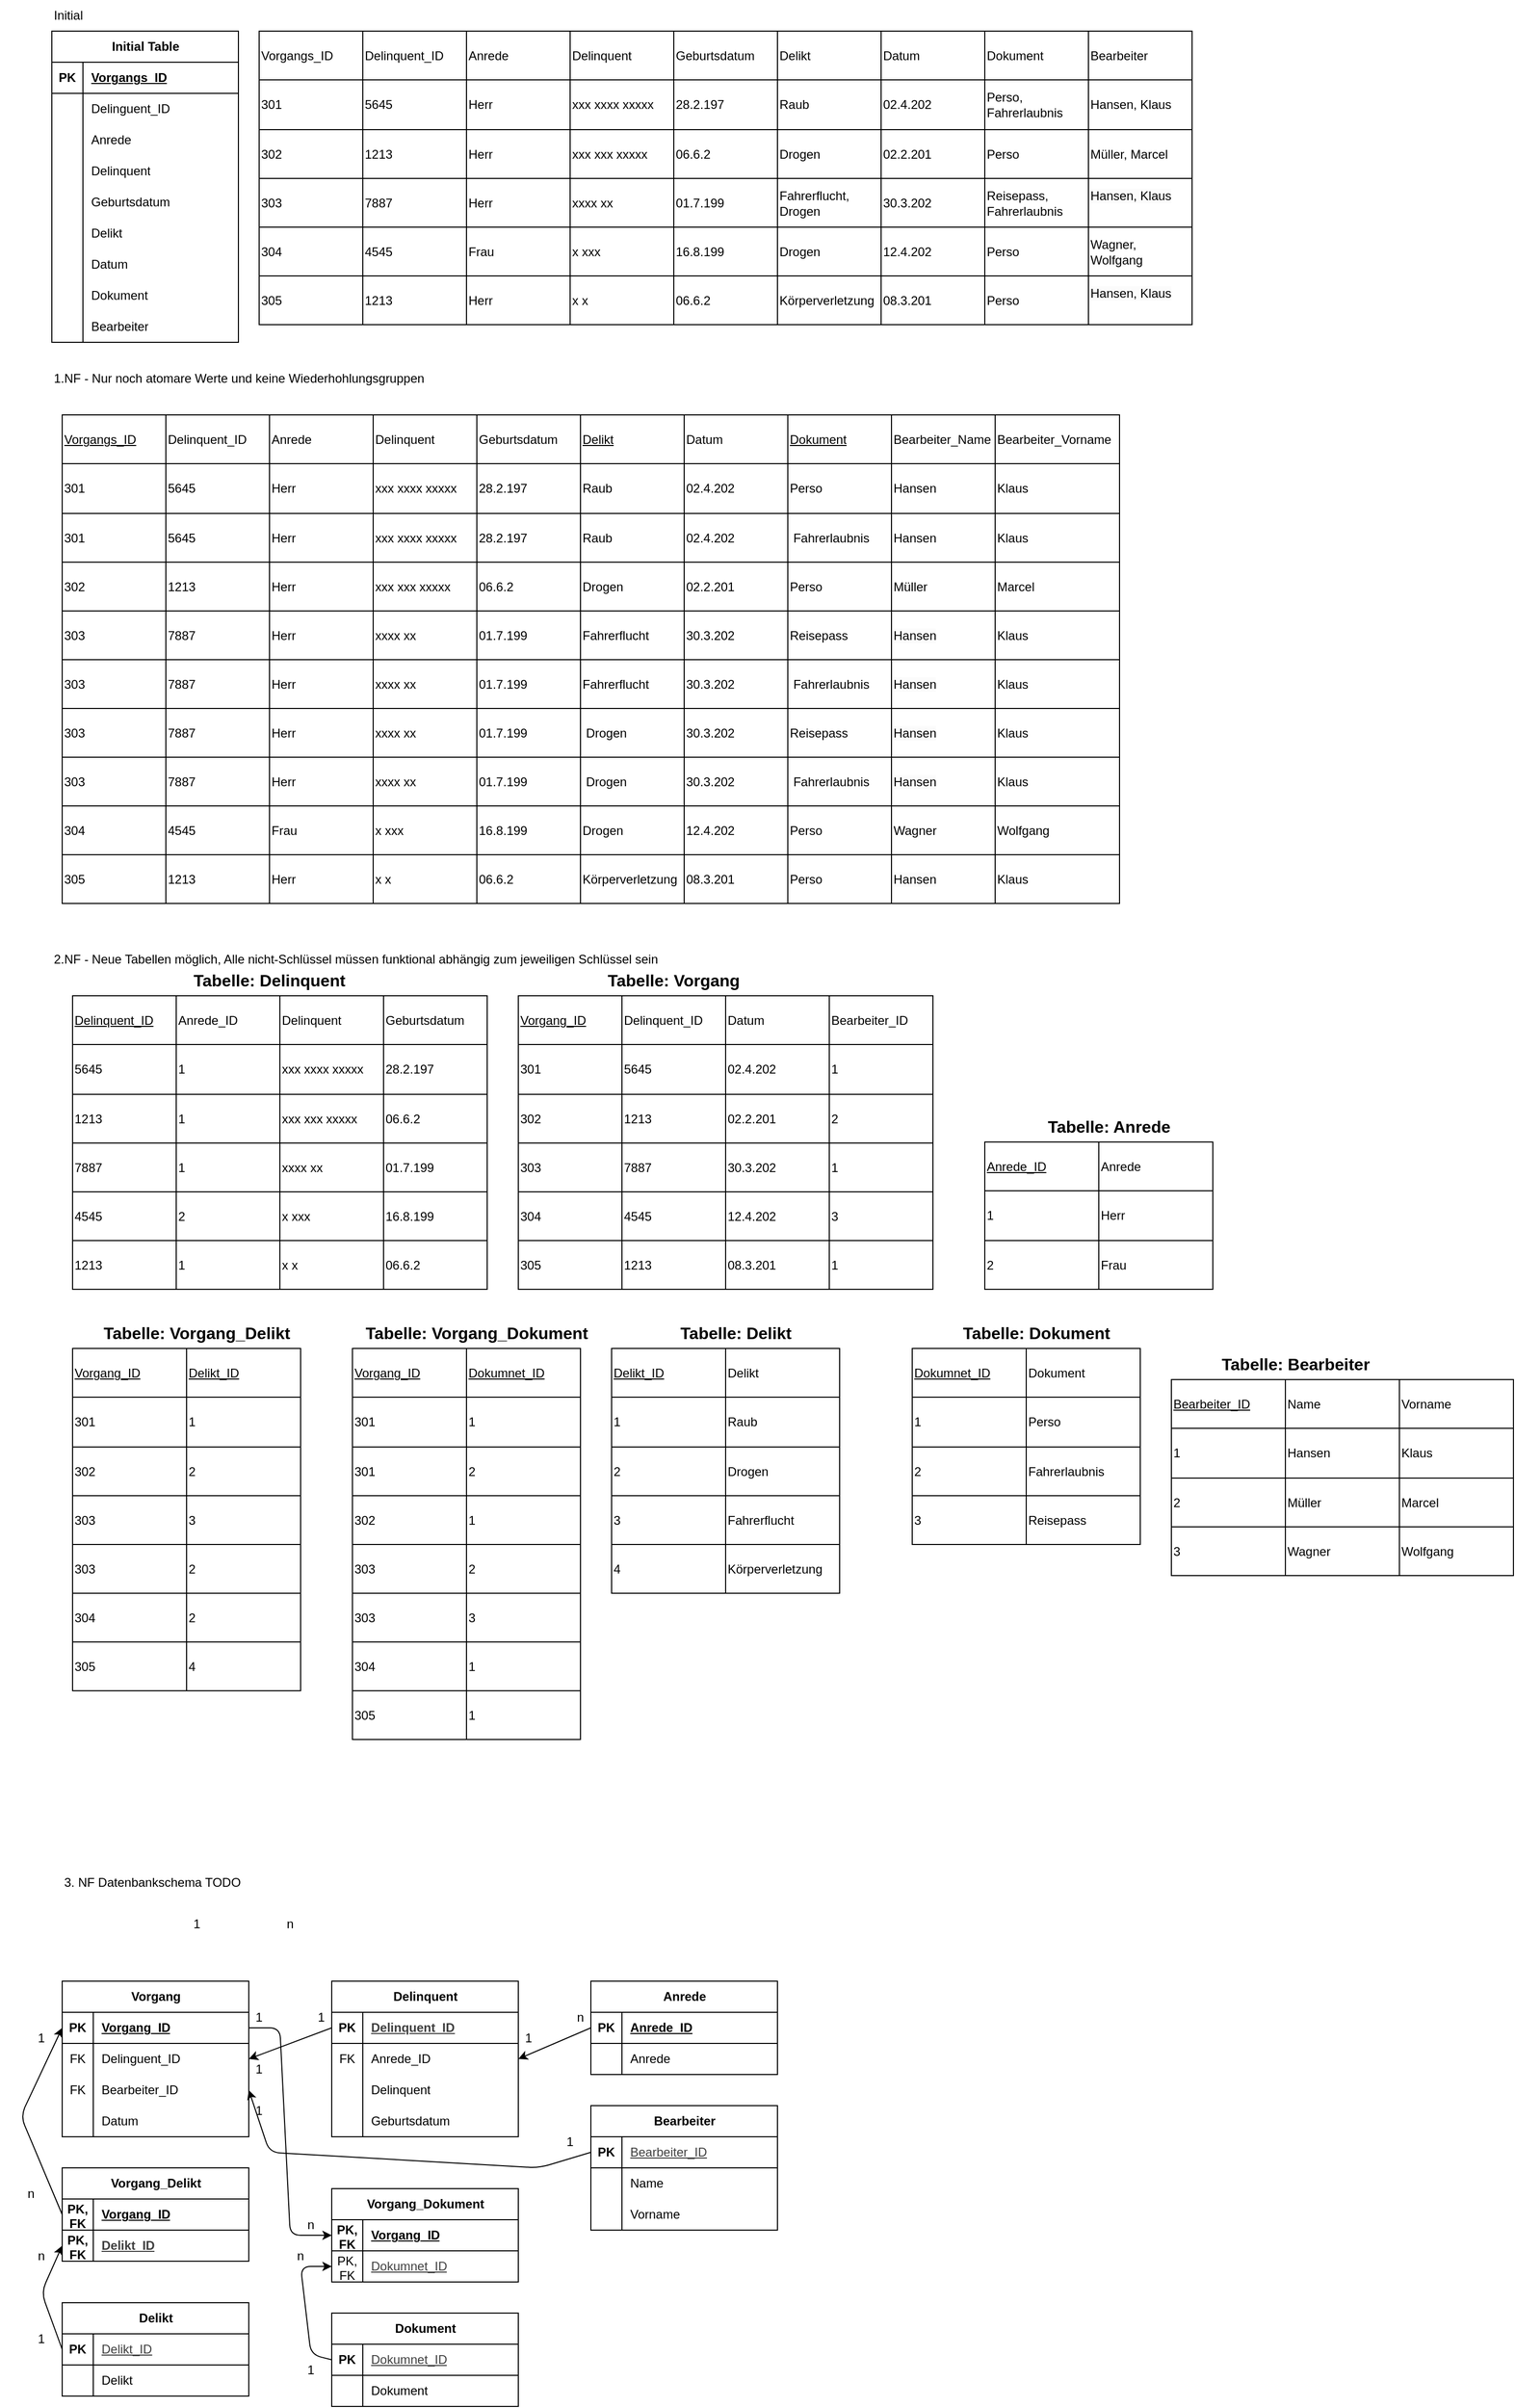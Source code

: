 <mxfile>
    <diagram id="tI5v8beypsRgPUiQuChN" name="Page-1">
        <mxGraphModel dx="2757" dy="651" grid="1" gridSize="10" guides="1" tooltips="1" connect="1" arrows="1" fold="1" page="1" pageScale="1" pageWidth="1600" pageHeight="900" math="0" shadow="0">
            <root>
                <mxCell id="0"/>
                <mxCell id="1" parent="0"/>
                <mxCell id="2" value="Initial Table" style="shape=table;startSize=30;container=1;collapsible=1;childLayout=tableLayout;fixedRows=1;rowLines=0;fontStyle=1;align=center;resizeLast=1;html=1;" parent="1" vertex="1">
                    <mxGeometry x="40" y="40" width="180" height="300" as="geometry"/>
                </mxCell>
                <mxCell id="3" value="" style="shape=tableRow;horizontal=0;startSize=0;swimlaneHead=0;swimlaneBody=0;fillColor=none;collapsible=0;dropTarget=0;points=[[0,0.5],[1,0.5]];portConstraint=eastwest;top=0;left=0;right=0;bottom=1;" parent="2" vertex="1">
                    <mxGeometry y="30" width="180" height="30" as="geometry"/>
                </mxCell>
                <mxCell id="4" value="PK" style="shape=partialRectangle;connectable=0;fillColor=none;top=0;left=0;bottom=0;right=0;fontStyle=1;overflow=hidden;whiteSpace=wrap;html=1;" parent="3" vertex="1">
                    <mxGeometry width="30" height="30" as="geometry">
                        <mxRectangle width="30" height="30" as="alternateBounds"/>
                    </mxGeometry>
                </mxCell>
                <mxCell id="5" value="Vorgangs_ID" style="shape=partialRectangle;connectable=0;fillColor=none;top=0;left=0;bottom=0;right=0;align=left;spacingLeft=6;fontStyle=5;overflow=hidden;whiteSpace=wrap;html=1;" parent="3" vertex="1">
                    <mxGeometry x="30" width="150" height="30" as="geometry">
                        <mxRectangle width="150" height="30" as="alternateBounds"/>
                    </mxGeometry>
                </mxCell>
                <mxCell id="6" value="" style="shape=tableRow;horizontal=0;startSize=0;swimlaneHead=0;swimlaneBody=0;fillColor=none;collapsible=0;dropTarget=0;points=[[0,0.5],[1,0.5]];portConstraint=eastwest;top=0;left=0;right=0;bottom=0;" parent="2" vertex="1">
                    <mxGeometry y="60" width="180" height="30" as="geometry"/>
                </mxCell>
                <mxCell id="7" value="" style="shape=partialRectangle;connectable=0;fillColor=none;top=0;left=0;bottom=0;right=0;editable=1;overflow=hidden;whiteSpace=wrap;html=1;" parent="6" vertex="1">
                    <mxGeometry width="30" height="30" as="geometry">
                        <mxRectangle width="30" height="30" as="alternateBounds"/>
                    </mxGeometry>
                </mxCell>
                <mxCell id="8" value="Delinguent_ID" style="shape=partialRectangle;connectable=0;fillColor=none;top=0;left=0;bottom=0;right=0;align=left;spacingLeft=6;overflow=hidden;whiteSpace=wrap;html=1;" parent="6" vertex="1">
                    <mxGeometry x="30" width="150" height="30" as="geometry">
                        <mxRectangle width="150" height="30" as="alternateBounds"/>
                    </mxGeometry>
                </mxCell>
                <mxCell id="9" value="" style="shape=tableRow;horizontal=0;startSize=0;swimlaneHead=0;swimlaneBody=0;fillColor=none;collapsible=0;dropTarget=0;points=[[0,0.5],[1,0.5]];portConstraint=eastwest;top=0;left=0;right=0;bottom=0;" parent="2" vertex="1">
                    <mxGeometry y="90" width="180" height="30" as="geometry"/>
                </mxCell>
                <mxCell id="10" value="" style="shape=partialRectangle;connectable=0;fillColor=none;top=0;left=0;bottom=0;right=0;editable=1;overflow=hidden;whiteSpace=wrap;html=1;" parent="9" vertex="1">
                    <mxGeometry width="30" height="30" as="geometry">
                        <mxRectangle width="30" height="30" as="alternateBounds"/>
                    </mxGeometry>
                </mxCell>
                <mxCell id="11" value="Anrede" style="shape=partialRectangle;connectable=0;fillColor=none;top=0;left=0;bottom=0;right=0;align=left;spacingLeft=6;overflow=hidden;whiteSpace=wrap;html=1;" parent="9" vertex="1">
                    <mxGeometry x="30" width="150" height="30" as="geometry">
                        <mxRectangle width="150" height="30" as="alternateBounds"/>
                    </mxGeometry>
                </mxCell>
                <mxCell id="12" value="" style="shape=tableRow;horizontal=0;startSize=0;swimlaneHead=0;swimlaneBody=0;fillColor=none;collapsible=0;dropTarget=0;points=[[0,0.5],[1,0.5]];portConstraint=eastwest;top=0;left=0;right=0;bottom=0;" parent="2" vertex="1">
                    <mxGeometry y="120" width="180" height="30" as="geometry"/>
                </mxCell>
                <mxCell id="13" value="" style="shape=partialRectangle;connectable=0;fillColor=none;top=0;left=0;bottom=0;right=0;editable=1;overflow=hidden;whiteSpace=wrap;html=1;" parent="12" vertex="1">
                    <mxGeometry width="30" height="30" as="geometry">
                        <mxRectangle width="30" height="30" as="alternateBounds"/>
                    </mxGeometry>
                </mxCell>
                <mxCell id="14" value="Delinquent" style="shape=partialRectangle;connectable=0;fillColor=none;top=0;left=0;bottom=0;right=0;align=left;spacingLeft=6;overflow=hidden;whiteSpace=wrap;html=1;" parent="12" vertex="1">
                    <mxGeometry x="30" width="150" height="30" as="geometry">
                        <mxRectangle width="150" height="30" as="alternateBounds"/>
                    </mxGeometry>
                </mxCell>
                <mxCell id="20" value="" style="shape=tableRow;horizontal=0;startSize=0;swimlaneHead=0;swimlaneBody=0;fillColor=none;collapsible=0;dropTarget=0;points=[[0,0.5],[1,0.5]];portConstraint=eastwest;top=0;left=0;right=0;bottom=0;" parent="2" vertex="1">
                    <mxGeometry y="150" width="180" height="30" as="geometry"/>
                </mxCell>
                <mxCell id="21" value="" style="shape=partialRectangle;connectable=0;fillColor=none;top=0;left=0;bottom=0;right=0;editable=1;overflow=hidden;whiteSpace=wrap;html=1;" parent="20" vertex="1">
                    <mxGeometry width="30" height="30" as="geometry">
                        <mxRectangle width="30" height="30" as="alternateBounds"/>
                    </mxGeometry>
                </mxCell>
                <mxCell id="22" value="Geburtsdatum" style="shape=partialRectangle;connectable=0;fillColor=none;top=0;left=0;bottom=0;right=0;align=left;spacingLeft=6;overflow=hidden;whiteSpace=wrap;html=1;" parent="20" vertex="1">
                    <mxGeometry x="30" width="150" height="30" as="geometry">
                        <mxRectangle width="150" height="30" as="alternateBounds"/>
                    </mxGeometry>
                </mxCell>
                <mxCell id="23" value="" style="shape=tableRow;horizontal=0;startSize=0;swimlaneHead=0;swimlaneBody=0;fillColor=none;collapsible=0;dropTarget=0;points=[[0,0.5],[1,0.5]];portConstraint=eastwest;top=0;left=0;right=0;bottom=0;" parent="2" vertex="1">
                    <mxGeometry y="180" width="180" height="30" as="geometry"/>
                </mxCell>
                <mxCell id="24" value="" style="shape=partialRectangle;connectable=0;fillColor=none;top=0;left=0;bottom=0;right=0;editable=1;overflow=hidden;whiteSpace=wrap;html=1;" parent="23" vertex="1">
                    <mxGeometry width="30" height="30" as="geometry">
                        <mxRectangle width="30" height="30" as="alternateBounds"/>
                    </mxGeometry>
                </mxCell>
                <mxCell id="25" value="Delikt" style="shape=partialRectangle;connectable=0;fillColor=none;top=0;left=0;bottom=0;right=0;align=left;spacingLeft=6;overflow=hidden;whiteSpace=wrap;html=1;" parent="23" vertex="1">
                    <mxGeometry x="30" width="150" height="30" as="geometry">
                        <mxRectangle width="150" height="30" as="alternateBounds"/>
                    </mxGeometry>
                </mxCell>
                <mxCell id="26" value="" style="shape=tableRow;horizontal=0;startSize=0;swimlaneHead=0;swimlaneBody=0;fillColor=none;collapsible=0;dropTarget=0;points=[[0,0.5],[1,0.5]];portConstraint=eastwest;top=0;left=0;right=0;bottom=0;" parent="2" vertex="1">
                    <mxGeometry y="210" width="180" height="30" as="geometry"/>
                </mxCell>
                <mxCell id="27" value="" style="shape=partialRectangle;connectable=0;fillColor=none;top=0;left=0;bottom=0;right=0;editable=1;overflow=hidden;whiteSpace=wrap;html=1;" parent="26" vertex="1">
                    <mxGeometry width="30" height="30" as="geometry">
                        <mxRectangle width="30" height="30" as="alternateBounds"/>
                    </mxGeometry>
                </mxCell>
                <mxCell id="28" value="Datum" style="shape=partialRectangle;connectable=0;fillColor=none;top=0;left=0;bottom=0;right=0;align=left;spacingLeft=6;overflow=hidden;whiteSpace=wrap;html=1;" parent="26" vertex="1">
                    <mxGeometry x="30" width="150" height="30" as="geometry">
                        <mxRectangle width="150" height="30" as="alternateBounds"/>
                    </mxGeometry>
                </mxCell>
                <mxCell id="29" value="" style="shape=tableRow;horizontal=0;startSize=0;swimlaneHead=0;swimlaneBody=0;fillColor=none;collapsible=0;dropTarget=0;points=[[0,0.5],[1,0.5]];portConstraint=eastwest;top=0;left=0;right=0;bottom=0;" parent="2" vertex="1">
                    <mxGeometry y="240" width="180" height="30" as="geometry"/>
                </mxCell>
                <mxCell id="30" value="" style="shape=partialRectangle;connectable=0;fillColor=none;top=0;left=0;bottom=0;right=0;editable=1;overflow=hidden;whiteSpace=wrap;html=1;" parent="29" vertex="1">
                    <mxGeometry width="30" height="30" as="geometry">
                        <mxRectangle width="30" height="30" as="alternateBounds"/>
                    </mxGeometry>
                </mxCell>
                <mxCell id="31" value="Dokument" style="shape=partialRectangle;connectable=0;fillColor=none;top=0;left=0;bottom=0;right=0;align=left;spacingLeft=6;overflow=hidden;whiteSpace=wrap;html=1;" parent="29" vertex="1">
                    <mxGeometry x="30" width="150" height="30" as="geometry">
                        <mxRectangle width="150" height="30" as="alternateBounds"/>
                    </mxGeometry>
                </mxCell>
                <mxCell id="32" value="" style="shape=tableRow;horizontal=0;startSize=0;swimlaneHead=0;swimlaneBody=0;fillColor=none;collapsible=0;dropTarget=0;points=[[0,0.5],[1,0.5]];portConstraint=eastwest;top=0;left=0;right=0;bottom=0;" parent="2" vertex="1">
                    <mxGeometry y="270" width="180" height="30" as="geometry"/>
                </mxCell>
                <mxCell id="33" value="" style="shape=partialRectangle;connectable=0;fillColor=none;top=0;left=0;bottom=0;right=0;editable=1;overflow=hidden;whiteSpace=wrap;html=1;" parent="32" vertex="1">
                    <mxGeometry width="30" height="30" as="geometry">
                        <mxRectangle width="30" height="30" as="alternateBounds"/>
                    </mxGeometry>
                </mxCell>
                <mxCell id="34" value="Bearbeiter" style="shape=partialRectangle;connectable=0;fillColor=none;top=0;left=0;bottom=0;right=0;align=left;spacingLeft=6;overflow=hidden;whiteSpace=wrap;html=1;" parent="32" vertex="1">
                    <mxGeometry x="30" width="150" height="30" as="geometry">
                        <mxRectangle width="150" height="30" as="alternateBounds"/>
                    </mxGeometry>
                </mxCell>
                <mxCell id="19" value="1.NF - Nur noch atomare Werte und keine Wiederhohlungsgruppen" style="text;html=1;align=left;verticalAlign=middle;whiteSpace=wrap;rounded=0;" parent="1" vertex="1">
                    <mxGeometry x="40" y="360" width="390" height="30" as="geometry"/>
                </mxCell>
                <mxCell id="35" value="Initial" style="text;html=1;align=left;verticalAlign=middle;whiteSpace=wrap;rounded=0;" parent="1" vertex="1">
                    <mxGeometry x="40" y="10" width="60" height="30" as="geometry"/>
                </mxCell>
                <mxCell id="36" value="" style="childLayout=tableLayout;recursiveResize=0;shadow=0;fillColor=none;fontSize=12;" parent="1" vertex="1">
                    <mxGeometry x="240" y="40" width="900" height="283" as="geometry"/>
                </mxCell>
                <mxCell id="37" value="" style="shape=tableRow;horizontal=0;startSize=0;swimlaneHead=0;swimlaneBody=0;top=0;left=0;bottom=0;right=0;dropTarget=0;collapsible=0;recursiveResize=0;expand=0;fontStyle=0;fillColor=none;strokeColor=inherit;" parent="36" vertex="1">
                    <mxGeometry width="900" height="47" as="geometry"/>
                </mxCell>
                <mxCell id="38" value="Vorgangs_ID" style="connectable=0;recursiveResize=0;strokeColor=inherit;fillColor=none;align=left;whiteSpace=wrap;html=1;" parent="37" vertex="1">
                    <mxGeometry width="100" height="47" as="geometry">
                        <mxRectangle width="100" height="47" as="alternateBounds"/>
                    </mxGeometry>
                </mxCell>
                <mxCell id="39" value="Delinquent_ID" style="connectable=0;recursiveResize=0;strokeColor=inherit;fillColor=none;align=left;whiteSpace=wrap;html=1;" parent="37" vertex="1">
                    <mxGeometry x="100" width="100" height="47" as="geometry">
                        <mxRectangle width="100" height="47" as="alternateBounds"/>
                    </mxGeometry>
                </mxCell>
                <mxCell id="40" value="Anrede" style="connectable=0;recursiveResize=0;strokeColor=inherit;fillColor=none;align=left;whiteSpace=wrap;html=1;" parent="37" vertex="1">
                    <mxGeometry x="200" width="100" height="47" as="geometry">
                        <mxRectangle width="100" height="47" as="alternateBounds"/>
                    </mxGeometry>
                </mxCell>
                <mxCell id="49" value="Delinquent" style="connectable=0;recursiveResize=0;strokeColor=inherit;fillColor=none;align=left;whiteSpace=wrap;html=1;" parent="37" vertex="1">
                    <mxGeometry x="300" width="100" height="47" as="geometry">
                        <mxRectangle width="100" height="47" as="alternateBounds"/>
                    </mxGeometry>
                </mxCell>
                <mxCell id="52" value="Geburtsdatum" style="connectable=0;recursiveResize=0;strokeColor=inherit;fillColor=none;align=left;whiteSpace=wrap;html=1;" parent="37" vertex="1">
                    <mxGeometry x="400" width="100" height="47" as="geometry">
                        <mxRectangle width="100" height="47" as="alternateBounds"/>
                    </mxGeometry>
                </mxCell>
                <mxCell id="55" value="Delikt" style="connectable=0;recursiveResize=0;strokeColor=inherit;fillColor=none;align=left;whiteSpace=wrap;html=1;" parent="37" vertex="1">
                    <mxGeometry x="500" width="100" height="47" as="geometry">
                        <mxRectangle width="100" height="47" as="alternateBounds"/>
                    </mxGeometry>
                </mxCell>
                <mxCell id="58" value="Datum" style="connectable=0;recursiveResize=0;strokeColor=inherit;fillColor=none;align=left;whiteSpace=wrap;html=1;" parent="37" vertex="1">
                    <mxGeometry x="600" width="100" height="47" as="geometry">
                        <mxRectangle width="100" height="47" as="alternateBounds"/>
                    </mxGeometry>
                </mxCell>
                <mxCell id="61" value="Dokument" style="connectable=0;recursiveResize=0;strokeColor=inherit;fillColor=none;align=left;whiteSpace=wrap;html=1;" parent="37" vertex="1">
                    <mxGeometry x="700" width="100" height="47" as="geometry">
                        <mxRectangle width="100" height="47" as="alternateBounds"/>
                    </mxGeometry>
                </mxCell>
                <mxCell id="64" value="Bearbeiter" style="connectable=0;recursiveResize=0;strokeColor=inherit;fillColor=none;align=left;whiteSpace=wrap;html=1;" parent="37" vertex="1">
                    <mxGeometry x="800" width="100" height="47" as="geometry">
                        <mxRectangle width="100" height="47" as="alternateBounds"/>
                    </mxGeometry>
                </mxCell>
                <mxCell id="41" style="shape=tableRow;horizontal=0;startSize=0;swimlaneHead=0;swimlaneBody=0;top=0;left=0;bottom=0;right=0;dropTarget=0;collapsible=0;recursiveResize=0;expand=0;fontStyle=0;fillColor=none;strokeColor=inherit;" parent="36" vertex="1">
                    <mxGeometry y="47" width="900" height="48" as="geometry"/>
                </mxCell>
                <mxCell id="42" value="301" style="connectable=0;recursiveResize=0;strokeColor=inherit;fillColor=none;align=left;whiteSpace=wrap;html=1;" parent="41" vertex="1">
                    <mxGeometry width="100" height="48" as="geometry">
                        <mxRectangle width="100" height="48" as="alternateBounds"/>
                    </mxGeometry>
                </mxCell>
                <mxCell id="43" value="5645" style="connectable=0;recursiveResize=0;strokeColor=inherit;fillColor=none;align=left;whiteSpace=wrap;html=1;" parent="41" vertex="1">
                    <mxGeometry x="100" width="100" height="48" as="geometry">
                        <mxRectangle width="100" height="48" as="alternateBounds"/>
                    </mxGeometry>
                </mxCell>
                <mxCell id="44" value="Herr" style="connectable=0;recursiveResize=0;strokeColor=inherit;fillColor=none;align=left;whiteSpace=wrap;html=1;" parent="41" vertex="1">
                    <mxGeometry x="200" width="100" height="48" as="geometry">
                        <mxRectangle width="100" height="48" as="alternateBounds"/>
                    </mxGeometry>
                </mxCell>
                <mxCell id="50" value="xxx xxxx xxxxx" style="connectable=0;recursiveResize=0;strokeColor=inherit;fillColor=none;align=left;whiteSpace=wrap;html=1;" parent="41" vertex="1">
                    <mxGeometry x="300" width="100" height="48" as="geometry">
                        <mxRectangle width="100" height="48" as="alternateBounds"/>
                    </mxGeometry>
                </mxCell>
                <mxCell id="53" value="28.2.197" style="connectable=0;recursiveResize=0;strokeColor=inherit;fillColor=none;align=left;whiteSpace=wrap;html=1;" parent="41" vertex="1">
                    <mxGeometry x="400" width="100" height="48" as="geometry">
                        <mxRectangle width="100" height="48" as="alternateBounds"/>
                    </mxGeometry>
                </mxCell>
                <mxCell id="56" value="Raub" style="connectable=0;recursiveResize=0;strokeColor=inherit;fillColor=none;align=left;whiteSpace=wrap;html=1;" parent="41" vertex="1">
                    <mxGeometry x="500" width="100" height="48" as="geometry">
                        <mxRectangle width="100" height="48" as="alternateBounds"/>
                    </mxGeometry>
                </mxCell>
                <mxCell id="59" value="02.4.202" style="connectable=0;recursiveResize=0;strokeColor=inherit;fillColor=none;align=left;whiteSpace=wrap;html=1;" parent="41" vertex="1">
                    <mxGeometry x="600" width="100" height="48" as="geometry">
                        <mxRectangle width="100" height="48" as="alternateBounds"/>
                    </mxGeometry>
                </mxCell>
                <mxCell id="62" value="Perso, Fahrerlaubnis" style="connectable=0;recursiveResize=0;strokeColor=inherit;fillColor=none;align=left;whiteSpace=wrap;html=1;" parent="41" vertex="1">
                    <mxGeometry x="700" width="100" height="48" as="geometry">
                        <mxRectangle width="100" height="48" as="alternateBounds"/>
                    </mxGeometry>
                </mxCell>
                <mxCell id="65" value="Hansen, Klaus" style="connectable=0;recursiveResize=0;strokeColor=inherit;fillColor=none;align=left;whiteSpace=wrap;html=1;" parent="41" vertex="1">
                    <mxGeometry x="800" width="100" height="48" as="geometry">
                        <mxRectangle width="100" height="48" as="alternateBounds"/>
                    </mxGeometry>
                </mxCell>
                <mxCell id="45" style="shape=tableRow;horizontal=0;startSize=0;swimlaneHead=0;swimlaneBody=0;top=0;left=0;bottom=0;right=0;dropTarget=0;collapsible=0;recursiveResize=0;expand=0;fontStyle=0;fillColor=none;strokeColor=inherit;" parent="36" vertex="1">
                    <mxGeometry y="95" width="900" height="47" as="geometry"/>
                </mxCell>
                <mxCell id="46" value="302" style="connectable=0;recursiveResize=0;strokeColor=inherit;fillColor=none;align=left;whiteSpace=wrap;html=1;" parent="45" vertex="1">
                    <mxGeometry width="100" height="47" as="geometry">
                        <mxRectangle width="100" height="47" as="alternateBounds"/>
                    </mxGeometry>
                </mxCell>
                <mxCell id="47" value="1213" style="connectable=0;recursiveResize=0;strokeColor=inherit;fillColor=none;align=left;whiteSpace=wrap;html=1;" parent="45" vertex="1">
                    <mxGeometry x="100" width="100" height="47" as="geometry">
                        <mxRectangle width="100" height="47" as="alternateBounds"/>
                    </mxGeometry>
                </mxCell>
                <mxCell id="48" value="Herr" style="connectable=0;recursiveResize=0;strokeColor=inherit;fillColor=none;align=left;whiteSpace=wrap;html=1;" parent="45" vertex="1">
                    <mxGeometry x="200" width="100" height="47" as="geometry">
                        <mxRectangle width="100" height="47" as="alternateBounds"/>
                    </mxGeometry>
                </mxCell>
                <mxCell id="51" value="xxx xxx xxxxx" style="connectable=0;recursiveResize=0;strokeColor=inherit;fillColor=none;align=left;whiteSpace=wrap;html=1;" parent="45" vertex="1">
                    <mxGeometry x="300" width="100" height="47" as="geometry">
                        <mxRectangle width="100" height="47" as="alternateBounds"/>
                    </mxGeometry>
                </mxCell>
                <mxCell id="54" value="06.6.2" style="connectable=0;recursiveResize=0;strokeColor=inherit;fillColor=none;align=left;whiteSpace=wrap;html=1;" parent="45" vertex="1">
                    <mxGeometry x="400" width="100" height="47" as="geometry">
                        <mxRectangle width="100" height="47" as="alternateBounds"/>
                    </mxGeometry>
                </mxCell>
                <mxCell id="57" value="Drogen" style="connectable=0;recursiveResize=0;strokeColor=inherit;fillColor=none;align=left;whiteSpace=wrap;html=1;" parent="45" vertex="1">
                    <mxGeometry x="500" width="100" height="47" as="geometry">
                        <mxRectangle width="100" height="47" as="alternateBounds"/>
                    </mxGeometry>
                </mxCell>
                <mxCell id="60" value="02.2.201" style="connectable=0;recursiveResize=0;strokeColor=inherit;fillColor=none;align=left;whiteSpace=wrap;html=1;" parent="45" vertex="1">
                    <mxGeometry x="600" width="100" height="47" as="geometry">
                        <mxRectangle width="100" height="47" as="alternateBounds"/>
                    </mxGeometry>
                </mxCell>
                <mxCell id="63" value="Perso" style="connectable=0;recursiveResize=0;strokeColor=inherit;fillColor=none;align=left;whiteSpace=wrap;html=1;" parent="45" vertex="1">
                    <mxGeometry x="700" width="100" height="47" as="geometry">
                        <mxRectangle width="100" height="47" as="alternateBounds"/>
                    </mxGeometry>
                </mxCell>
                <mxCell id="66" value="Müller, Marcel" style="connectable=0;recursiveResize=0;strokeColor=inherit;fillColor=none;align=left;whiteSpace=wrap;html=1;" parent="45" vertex="1">
                    <mxGeometry x="800" width="100" height="47" as="geometry">
                        <mxRectangle width="100" height="47" as="alternateBounds"/>
                    </mxGeometry>
                </mxCell>
                <mxCell id="67" style="shape=tableRow;horizontal=0;startSize=0;swimlaneHead=0;swimlaneBody=0;top=0;left=0;bottom=0;right=0;dropTarget=0;collapsible=0;recursiveResize=0;expand=0;fontStyle=0;fillColor=none;strokeColor=inherit;" parent="36" vertex="1">
                    <mxGeometry y="142" width="900" height="47" as="geometry"/>
                </mxCell>
                <mxCell id="68" value="303" style="connectable=0;recursiveResize=0;strokeColor=inherit;fillColor=none;align=left;whiteSpace=wrap;html=1;" parent="67" vertex="1">
                    <mxGeometry width="100" height="47" as="geometry">
                        <mxRectangle width="100" height="47" as="alternateBounds"/>
                    </mxGeometry>
                </mxCell>
                <mxCell id="69" value="7887" style="connectable=0;recursiveResize=0;strokeColor=inherit;fillColor=none;align=left;whiteSpace=wrap;html=1;" parent="67" vertex="1">
                    <mxGeometry x="100" width="100" height="47" as="geometry">
                        <mxRectangle width="100" height="47" as="alternateBounds"/>
                    </mxGeometry>
                </mxCell>
                <mxCell id="70" value="Herr" style="connectable=0;recursiveResize=0;strokeColor=inherit;fillColor=none;align=left;whiteSpace=wrap;html=1;" parent="67" vertex="1">
                    <mxGeometry x="200" width="100" height="47" as="geometry">
                        <mxRectangle width="100" height="47" as="alternateBounds"/>
                    </mxGeometry>
                </mxCell>
                <mxCell id="71" value="xxxx xx" style="connectable=0;recursiveResize=0;strokeColor=inherit;fillColor=none;align=left;whiteSpace=wrap;html=1;" parent="67" vertex="1">
                    <mxGeometry x="300" width="100" height="47" as="geometry">
                        <mxRectangle width="100" height="47" as="alternateBounds"/>
                    </mxGeometry>
                </mxCell>
                <mxCell id="72" value="01.7.199" style="connectable=0;recursiveResize=0;strokeColor=inherit;fillColor=none;align=left;whiteSpace=wrap;html=1;" parent="67" vertex="1">
                    <mxGeometry x="400" width="100" height="47" as="geometry">
                        <mxRectangle width="100" height="47" as="alternateBounds"/>
                    </mxGeometry>
                </mxCell>
                <mxCell id="73" value="Fahrerflucht, Drogen" style="connectable=0;recursiveResize=0;strokeColor=inherit;fillColor=none;align=left;whiteSpace=wrap;html=1;" parent="67" vertex="1">
                    <mxGeometry x="500" width="100" height="47" as="geometry">
                        <mxRectangle width="100" height="47" as="alternateBounds"/>
                    </mxGeometry>
                </mxCell>
                <mxCell id="74" value="30.3.202" style="connectable=0;recursiveResize=0;strokeColor=inherit;fillColor=none;align=left;whiteSpace=wrap;html=1;" parent="67" vertex="1">
                    <mxGeometry x="600" width="100" height="47" as="geometry">
                        <mxRectangle width="100" height="47" as="alternateBounds"/>
                    </mxGeometry>
                </mxCell>
                <mxCell id="75" value="Reisepass, Fahrerlaubnis" style="connectable=0;recursiveResize=0;strokeColor=inherit;fillColor=none;align=left;whiteSpace=wrap;html=1;" parent="67" vertex="1">
                    <mxGeometry x="700" width="100" height="47" as="geometry">
                        <mxRectangle width="100" height="47" as="alternateBounds"/>
                    </mxGeometry>
                </mxCell>
                <mxCell id="76" value="&#xa;&lt;span style=&quot;color: rgb(0, 0, 0); font-family: Helvetica; font-size: 12px; font-style: normal; font-variant-ligatures: normal; font-variant-caps: normal; font-weight: 400; letter-spacing: normal; orphans: 2; text-align: left; text-indent: 0px; text-transform: none; widows: 2; word-spacing: 0px; -webkit-text-stroke-width: 0px; white-space: normal; background-color: rgb(251, 251, 251); text-decoration-thickness: initial; text-decoration-style: initial; text-decoration-color: initial; display: inline !important; float: none;&quot;&gt;Hansen, Klaus&lt;/span&gt;&#xa;&#xa;" style="connectable=0;recursiveResize=0;strokeColor=inherit;fillColor=none;align=left;whiteSpace=wrap;html=1;" parent="67" vertex="1">
                    <mxGeometry x="800" width="100" height="47" as="geometry">
                        <mxRectangle width="100" height="47" as="alternateBounds"/>
                    </mxGeometry>
                </mxCell>
                <mxCell id="77" style="shape=tableRow;horizontal=0;startSize=0;swimlaneHead=0;swimlaneBody=0;top=0;left=0;bottom=0;right=0;dropTarget=0;collapsible=0;recursiveResize=0;expand=0;fontStyle=0;fillColor=none;strokeColor=inherit;" parent="36" vertex="1">
                    <mxGeometry y="189" width="900" height="47" as="geometry"/>
                </mxCell>
                <mxCell id="78" value="304" style="connectable=0;recursiveResize=0;strokeColor=inherit;fillColor=none;align=left;whiteSpace=wrap;html=1;" parent="77" vertex="1">
                    <mxGeometry width="100" height="47" as="geometry">
                        <mxRectangle width="100" height="47" as="alternateBounds"/>
                    </mxGeometry>
                </mxCell>
                <mxCell id="79" value="4545" style="connectable=0;recursiveResize=0;strokeColor=inherit;fillColor=none;align=left;whiteSpace=wrap;html=1;" parent="77" vertex="1">
                    <mxGeometry x="100" width="100" height="47" as="geometry">
                        <mxRectangle width="100" height="47" as="alternateBounds"/>
                    </mxGeometry>
                </mxCell>
                <mxCell id="80" value="Frau" style="connectable=0;recursiveResize=0;strokeColor=inherit;fillColor=none;align=left;whiteSpace=wrap;html=1;" parent="77" vertex="1">
                    <mxGeometry x="200" width="100" height="47" as="geometry">
                        <mxRectangle width="100" height="47" as="alternateBounds"/>
                    </mxGeometry>
                </mxCell>
                <mxCell id="81" value="x xxx" style="connectable=0;recursiveResize=0;strokeColor=inherit;fillColor=none;align=left;whiteSpace=wrap;html=1;" parent="77" vertex="1">
                    <mxGeometry x="300" width="100" height="47" as="geometry">
                        <mxRectangle width="100" height="47" as="alternateBounds"/>
                    </mxGeometry>
                </mxCell>
                <mxCell id="82" value="16.8.199" style="connectable=0;recursiveResize=0;strokeColor=inherit;fillColor=none;align=left;whiteSpace=wrap;html=1;" parent="77" vertex="1">
                    <mxGeometry x="400" width="100" height="47" as="geometry">
                        <mxRectangle width="100" height="47" as="alternateBounds"/>
                    </mxGeometry>
                </mxCell>
                <mxCell id="83" value="Drogen" style="connectable=0;recursiveResize=0;strokeColor=inherit;fillColor=none;align=left;whiteSpace=wrap;html=1;" parent="77" vertex="1">
                    <mxGeometry x="500" width="100" height="47" as="geometry">
                        <mxRectangle width="100" height="47" as="alternateBounds"/>
                    </mxGeometry>
                </mxCell>
                <mxCell id="84" value="12.4.202" style="connectable=0;recursiveResize=0;strokeColor=inherit;fillColor=none;align=left;whiteSpace=wrap;html=1;" parent="77" vertex="1">
                    <mxGeometry x="600" width="100" height="47" as="geometry">
                        <mxRectangle width="100" height="47" as="alternateBounds"/>
                    </mxGeometry>
                </mxCell>
                <mxCell id="85" value="Perso" style="connectable=0;recursiveResize=0;strokeColor=inherit;fillColor=none;align=left;whiteSpace=wrap;html=1;" parent="77" vertex="1">
                    <mxGeometry x="700" width="100" height="47" as="geometry">
                        <mxRectangle width="100" height="47" as="alternateBounds"/>
                    </mxGeometry>
                </mxCell>
                <mxCell id="86" value="Wagner, Wolfgang" style="connectable=0;recursiveResize=0;strokeColor=inherit;fillColor=none;align=left;whiteSpace=wrap;html=1;" parent="77" vertex="1">
                    <mxGeometry x="800" width="100" height="47" as="geometry">
                        <mxRectangle width="100" height="47" as="alternateBounds"/>
                    </mxGeometry>
                </mxCell>
                <mxCell id="87" style="shape=tableRow;horizontal=0;startSize=0;swimlaneHead=0;swimlaneBody=0;top=0;left=0;bottom=0;right=0;dropTarget=0;collapsible=0;recursiveResize=0;expand=0;fontStyle=0;fillColor=none;strokeColor=inherit;" parent="36" vertex="1">
                    <mxGeometry y="236" width="900" height="47" as="geometry"/>
                </mxCell>
                <mxCell id="88" value="305" style="connectable=0;recursiveResize=0;strokeColor=inherit;fillColor=none;align=left;whiteSpace=wrap;html=1;" parent="87" vertex="1">
                    <mxGeometry width="100" height="47" as="geometry">
                        <mxRectangle width="100" height="47" as="alternateBounds"/>
                    </mxGeometry>
                </mxCell>
                <mxCell id="89" value="1213" style="connectable=0;recursiveResize=0;strokeColor=inherit;fillColor=none;align=left;whiteSpace=wrap;html=1;" parent="87" vertex="1">
                    <mxGeometry x="100" width="100" height="47" as="geometry">
                        <mxRectangle width="100" height="47" as="alternateBounds"/>
                    </mxGeometry>
                </mxCell>
                <mxCell id="90" value="Herr" style="connectable=0;recursiveResize=0;strokeColor=inherit;fillColor=none;align=left;whiteSpace=wrap;html=1;" parent="87" vertex="1">
                    <mxGeometry x="200" width="100" height="47" as="geometry">
                        <mxRectangle width="100" height="47" as="alternateBounds"/>
                    </mxGeometry>
                </mxCell>
                <mxCell id="91" value="x x" style="connectable=0;recursiveResize=0;strokeColor=inherit;fillColor=none;align=left;whiteSpace=wrap;html=1;" parent="87" vertex="1">
                    <mxGeometry x="300" width="100" height="47" as="geometry">
                        <mxRectangle width="100" height="47" as="alternateBounds"/>
                    </mxGeometry>
                </mxCell>
                <mxCell id="92" value="06.6.2" style="connectable=0;recursiveResize=0;strokeColor=inherit;fillColor=none;align=left;whiteSpace=wrap;html=1;" parent="87" vertex="1">
                    <mxGeometry x="400" width="100" height="47" as="geometry">
                        <mxRectangle width="100" height="47" as="alternateBounds"/>
                    </mxGeometry>
                </mxCell>
                <mxCell id="93" value="Körperverletzung" style="connectable=0;recursiveResize=0;strokeColor=inherit;fillColor=none;align=left;whiteSpace=wrap;html=1;" parent="87" vertex="1">
                    <mxGeometry x="500" width="100" height="47" as="geometry">
                        <mxRectangle width="100" height="47" as="alternateBounds"/>
                    </mxGeometry>
                </mxCell>
                <mxCell id="94" value="08.3.201" style="connectable=0;recursiveResize=0;strokeColor=inherit;fillColor=none;align=left;whiteSpace=wrap;html=1;" parent="87" vertex="1">
                    <mxGeometry x="600" width="100" height="47" as="geometry">
                        <mxRectangle width="100" height="47" as="alternateBounds"/>
                    </mxGeometry>
                </mxCell>
                <mxCell id="95" value="Perso" style="connectable=0;recursiveResize=0;strokeColor=inherit;fillColor=none;align=left;whiteSpace=wrap;html=1;" parent="87" vertex="1">
                    <mxGeometry x="700" width="100" height="47" as="geometry">
                        <mxRectangle width="100" height="47" as="alternateBounds"/>
                    </mxGeometry>
                </mxCell>
                <mxCell id="96" value="&#xa;&lt;span style=&quot;color: rgb(0, 0, 0); font-family: Helvetica; font-size: 12px; font-style: normal; font-variant-ligatures: normal; font-variant-caps: normal; font-weight: 400; letter-spacing: normal; orphans: 2; text-align: left; text-indent: 0px; text-transform: none; widows: 2; word-spacing: 0px; -webkit-text-stroke-width: 0px; white-space: normal; background-color: rgb(251, 251, 251); text-decoration-thickness: initial; text-decoration-style: initial; text-decoration-color: initial; display: inline !important; float: none;&quot;&gt;Hansen, Klaus&lt;/span&gt;&#xa;&#xa;" style="connectable=0;recursiveResize=0;strokeColor=inherit;fillColor=none;align=left;whiteSpace=wrap;html=1;" parent="87" vertex="1">
                    <mxGeometry x="800" width="100" height="47" as="geometry">
                        <mxRectangle width="100" height="47" as="alternateBounds"/>
                    </mxGeometry>
                </mxCell>
                <mxCell id="97" value="" style="childLayout=tableLayout;recursiveResize=0;shadow=0;fillColor=none;fontSize=12;" parent="1" vertex="1">
                    <mxGeometry x="490" y="970" width="400" height="283" as="geometry"/>
                </mxCell>
                <mxCell id="98" value="" style="shape=tableRow;horizontal=0;startSize=0;swimlaneHead=0;swimlaneBody=0;top=0;left=0;bottom=0;right=0;dropTarget=0;collapsible=0;recursiveResize=0;expand=0;fontStyle=0;fillColor=none;strokeColor=inherit;" parent="97" vertex="1">
                    <mxGeometry width="400" height="47" as="geometry"/>
                </mxCell>
                <mxCell id="99" value="&lt;u&gt;Vorgang_ID&lt;/u&gt;" style="connectable=0;recursiveResize=0;strokeColor=inherit;fillColor=none;align=left;whiteSpace=wrap;html=1;" parent="98" vertex="1">
                    <mxGeometry width="100" height="47" as="geometry">
                        <mxRectangle width="100" height="47" as="alternateBounds"/>
                    </mxGeometry>
                </mxCell>
                <mxCell id="100" value="Delinquent_ID" style="connectable=0;recursiveResize=0;strokeColor=inherit;fillColor=none;align=left;whiteSpace=wrap;html=1;" parent="98" vertex="1">
                    <mxGeometry x="100" width="100" height="47" as="geometry">
                        <mxRectangle width="100" height="47" as="alternateBounds"/>
                    </mxGeometry>
                </mxCell>
                <mxCell id="105" value="Datum" style="connectable=0;recursiveResize=0;strokeColor=inherit;fillColor=none;align=left;whiteSpace=wrap;html=1;" parent="98" vertex="1">
                    <mxGeometry x="200" width="100" height="47" as="geometry">
                        <mxRectangle width="100" height="47" as="alternateBounds"/>
                    </mxGeometry>
                </mxCell>
                <mxCell id="107" value="&lt;span style=&quot;color: rgb(0, 0, 0);&quot;&gt;Bearbeiter_ID&lt;/span&gt;" style="connectable=0;recursiveResize=0;strokeColor=inherit;fillColor=none;align=left;whiteSpace=wrap;html=1;" parent="98" vertex="1">
                    <mxGeometry x="300" width="100" height="47" as="geometry">
                        <mxRectangle width="100" height="47" as="alternateBounds"/>
                    </mxGeometry>
                </mxCell>
                <mxCell id="108" style="shape=tableRow;horizontal=0;startSize=0;swimlaneHead=0;swimlaneBody=0;top=0;left=0;bottom=0;right=0;dropTarget=0;collapsible=0;recursiveResize=0;expand=0;fontStyle=0;fillColor=none;strokeColor=inherit;" parent="97" vertex="1">
                    <mxGeometry y="47" width="400" height="48" as="geometry"/>
                </mxCell>
                <mxCell id="109" value="301" style="connectable=0;recursiveResize=0;strokeColor=inherit;fillColor=none;align=left;whiteSpace=wrap;html=1;" parent="108" vertex="1">
                    <mxGeometry width="100" height="48" as="geometry">
                        <mxRectangle width="100" height="48" as="alternateBounds"/>
                    </mxGeometry>
                </mxCell>
                <mxCell id="110" value="5645" style="connectable=0;recursiveResize=0;strokeColor=inherit;fillColor=none;align=left;whiteSpace=wrap;html=1;" parent="108" vertex="1">
                    <mxGeometry x="100" width="100" height="48" as="geometry">
                        <mxRectangle width="100" height="48" as="alternateBounds"/>
                    </mxGeometry>
                </mxCell>
                <mxCell id="115" value="02.4.202" style="connectable=0;recursiveResize=0;strokeColor=inherit;fillColor=none;align=left;whiteSpace=wrap;html=1;" parent="108" vertex="1">
                    <mxGeometry x="200" width="100" height="48" as="geometry">
                        <mxRectangle width="100" height="48" as="alternateBounds"/>
                    </mxGeometry>
                </mxCell>
                <mxCell id="117" value="1" style="connectable=0;recursiveResize=0;strokeColor=inherit;fillColor=none;align=left;whiteSpace=wrap;html=1;" parent="108" vertex="1">
                    <mxGeometry x="300" width="100" height="48" as="geometry">
                        <mxRectangle width="100" height="48" as="alternateBounds"/>
                    </mxGeometry>
                </mxCell>
                <mxCell id="118" style="shape=tableRow;horizontal=0;startSize=0;swimlaneHead=0;swimlaneBody=0;top=0;left=0;bottom=0;right=0;dropTarget=0;collapsible=0;recursiveResize=0;expand=0;fontStyle=0;fillColor=none;strokeColor=inherit;" parent="97" vertex="1">
                    <mxGeometry y="95" width="400" height="47" as="geometry"/>
                </mxCell>
                <mxCell id="119" value="302" style="connectable=0;recursiveResize=0;strokeColor=inherit;fillColor=none;align=left;whiteSpace=wrap;html=1;" parent="118" vertex="1">
                    <mxGeometry width="100" height="47" as="geometry">
                        <mxRectangle width="100" height="47" as="alternateBounds"/>
                    </mxGeometry>
                </mxCell>
                <mxCell id="120" value="1213" style="connectable=0;recursiveResize=0;strokeColor=inherit;fillColor=none;align=left;whiteSpace=wrap;html=1;" parent="118" vertex="1">
                    <mxGeometry x="100" width="100" height="47" as="geometry">
                        <mxRectangle width="100" height="47" as="alternateBounds"/>
                    </mxGeometry>
                </mxCell>
                <mxCell id="125" value="02.2.201" style="connectable=0;recursiveResize=0;strokeColor=inherit;fillColor=none;align=left;whiteSpace=wrap;html=1;" parent="118" vertex="1">
                    <mxGeometry x="200" width="100" height="47" as="geometry">
                        <mxRectangle width="100" height="47" as="alternateBounds"/>
                    </mxGeometry>
                </mxCell>
                <mxCell id="127" value="2" style="connectable=0;recursiveResize=0;strokeColor=inherit;fillColor=none;align=left;whiteSpace=wrap;html=1;" parent="118" vertex="1">
                    <mxGeometry x="300" width="100" height="47" as="geometry">
                        <mxRectangle width="100" height="47" as="alternateBounds"/>
                    </mxGeometry>
                </mxCell>
                <mxCell id="128" style="shape=tableRow;horizontal=0;startSize=0;swimlaneHead=0;swimlaneBody=0;top=0;left=0;bottom=0;right=0;dropTarget=0;collapsible=0;recursiveResize=0;expand=0;fontStyle=0;fillColor=none;strokeColor=inherit;" parent="97" vertex="1">
                    <mxGeometry y="142" width="400" height="47" as="geometry"/>
                </mxCell>
                <mxCell id="129" value="303" style="connectable=0;recursiveResize=0;strokeColor=inherit;fillColor=none;align=left;whiteSpace=wrap;html=1;" parent="128" vertex="1">
                    <mxGeometry width="100" height="47" as="geometry">
                        <mxRectangle width="100" height="47" as="alternateBounds"/>
                    </mxGeometry>
                </mxCell>
                <mxCell id="130" value="7887" style="connectable=0;recursiveResize=0;strokeColor=inherit;fillColor=none;align=left;whiteSpace=wrap;html=1;" parent="128" vertex="1">
                    <mxGeometry x="100" width="100" height="47" as="geometry">
                        <mxRectangle width="100" height="47" as="alternateBounds"/>
                    </mxGeometry>
                </mxCell>
                <mxCell id="135" value="30.3.202" style="connectable=0;recursiveResize=0;strokeColor=inherit;fillColor=none;align=left;whiteSpace=wrap;html=1;" parent="128" vertex="1">
                    <mxGeometry x="200" width="100" height="47" as="geometry">
                        <mxRectangle width="100" height="47" as="alternateBounds"/>
                    </mxGeometry>
                </mxCell>
                <mxCell id="137" value="&lt;div&gt;1&lt;/div&gt;" style="connectable=0;recursiveResize=0;strokeColor=inherit;fillColor=none;align=left;whiteSpace=wrap;html=1;" parent="128" vertex="1">
                    <mxGeometry x="300" width="100" height="47" as="geometry">
                        <mxRectangle width="100" height="47" as="alternateBounds"/>
                    </mxGeometry>
                </mxCell>
                <mxCell id="138" style="shape=tableRow;horizontal=0;startSize=0;swimlaneHead=0;swimlaneBody=0;top=0;left=0;bottom=0;right=0;dropTarget=0;collapsible=0;recursiveResize=0;expand=0;fontStyle=0;fillColor=none;strokeColor=inherit;" parent="97" vertex="1">
                    <mxGeometry y="189" width="400" height="47" as="geometry"/>
                </mxCell>
                <mxCell id="139" value="304" style="connectable=0;recursiveResize=0;strokeColor=inherit;fillColor=none;align=left;whiteSpace=wrap;html=1;" parent="138" vertex="1">
                    <mxGeometry width="100" height="47" as="geometry">
                        <mxRectangle width="100" height="47" as="alternateBounds"/>
                    </mxGeometry>
                </mxCell>
                <mxCell id="140" value="4545" style="connectable=0;recursiveResize=0;strokeColor=inherit;fillColor=none;align=left;whiteSpace=wrap;html=1;" parent="138" vertex="1">
                    <mxGeometry x="100" width="100" height="47" as="geometry">
                        <mxRectangle width="100" height="47" as="alternateBounds"/>
                    </mxGeometry>
                </mxCell>
                <mxCell id="145" value="12.4.202" style="connectable=0;recursiveResize=0;strokeColor=inherit;fillColor=none;align=left;whiteSpace=wrap;html=1;" parent="138" vertex="1">
                    <mxGeometry x="200" width="100" height="47" as="geometry">
                        <mxRectangle width="100" height="47" as="alternateBounds"/>
                    </mxGeometry>
                </mxCell>
                <mxCell id="147" value="3" style="connectable=0;recursiveResize=0;strokeColor=inherit;fillColor=none;align=left;whiteSpace=wrap;html=1;" parent="138" vertex="1">
                    <mxGeometry x="300" width="100" height="47" as="geometry">
                        <mxRectangle width="100" height="47" as="alternateBounds"/>
                    </mxGeometry>
                </mxCell>
                <mxCell id="148" style="shape=tableRow;horizontal=0;startSize=0;swimlaneHead=0;swimlaneBody=0;top=0;left=0;bottom=0;right=0;dropTarget=0;collapsible=0;recursiveResize=0;expand=0;fontStyle=0;fillColor=none;strokeColor=inherit;" parent="97" vertex="1">
                    <mxGeometry y="236" width="400" height="47" as="geometry"/>
                </mxCell>
                <mxCell id="149" value="305" style="connectable=0;recursiveResize=0;strokeColor=inherit;fillColor=none;align=left;whiteSpace=wrap;html=1;" parent="148" vertex="1">
                    <mxGeometry width="100" height="47" as="geometry">
                        <mxRectangle width="100" height="47" as="alternateBounds"/>
                    </mxGeometry>
                </mxCell>
                <mxCell id="150" value="1213" style="connectable=0;recursiveResize=0;strokeColor=inherit;fillColor=none;align=left;whiteSpace=wrap;html=1;" parent="148" vertex="1">
                    <mxGeometry x="100" width="100" height="47" as="geometry">
                        <mxRectangle width="100" height="47" as="alternateBounds"/>
                    </mxGeometry>
                </mxCell>
                <mxCell id="155" value="08.3.201" style="connectable=0;recursiveResize=0;strokeColor=inherit;fillColor=none;align=left;whiteSpace=wrap;html=1;" parent="148" vertex="1">
                    <mxGeometry x="200" width="100" height="47" as="geometry">
                        <mxRectangle width="100" height="47" as="alternateBounds"/>
                    </mxGeometry>
                </mxCell>
                <mxCell id="157" value="&lt;div&gt;1&lt;/div&gt;" style="connectable=0;recursiveResize=0;strokeColor=inherit;fillColor=none;align=left;whiteSpace=wrap;html=1;" parent="148" vertex="1">
                    <mxGeometry x="300" width="100" height="47" as="geometry">
                        <mxRectangle width="100" height="47" as="alternateBounds"/>
                    </mxGeometry>
                </mxCell>
                <mxCell id="270" value="2.NF - Neue Tabellen möglich, Alle nicht-Schlüssel müssen funktional abhängig zum jeweiligen Schlüssel sein" style="text;html=1;align=left;verticalAlign=middle;whiteSpace=wrap;rounded=0;" parent="1" vertex="1">
                    <mxGeometry x="40" y="920" width="660" height="30" as="geometry"/>
                </mxCell>
                <mxCell id="271" value="&lt;u&gt;Delinquent_ID&lt;/u&gt;" style="connectable=0;recursiveResize=0;strokeColor=inherit;fillColor=none;align=left;whiteSpace=wrap;html=1;" parent="1" vertex="1">
                    <mxGeometry x="60" y="970" width="100" height="47" as="geometry">
                        <mxRectangle width="100" height="47" as="alternateBounds"/>
                    </mxGeometry>
                </mxCell>
                <mxCell id="272" value="Anrede_ID" style="connectable=0;recursiveResize=0;strokeColor=inherit;fillColor=none;align=left;whiteSpace=wrap;html=1;" parent="1" vertex="1">
                    <mxGeometry x="160" y="970" width="100" height="47" as="geometry">
                        <mxRectangle width="100" height="47" as="alternateBounds"/>
                    </mxGeometry>
                </mxCell>
                <mxCell id="273" value="Delinquent" style="connectable=0;recursiveResize=0;strokeColor=inherit;fillColor=none;align=left;whiteSpace=wrap;html=1;" parent="1" vertex="1">
                    <mxGeometry x="260" y="970" width="100" height="47" as="geometry">
                        <mxRectangle width="100" height="47" as="alternateBounds"/>
                    </mxGeometry>
                </mxCell>
                <mxCell id="274" value="Geburtsdatum" style="connectable=0;recursiveResize=0;strokeColor=inherit;fillColor=none;align=left;whiteSpace=wrap;html=1;" parent="1" vertex="1">
                    <mxGeometry x="360" y="970" width="100" height="47" as="geometry">
                        <mxRectangle width="100" height="47" as="alternateBounds"/>
                    </mxGeometry>
                </mxCell>
                <mxCell id="275" value="5645" style="connectable=0;recursiveResize=0;strokeColor=inherit;fillColor=none;align=left;whiteSpace=wrap;html=1;" parent="1" vertex="1">
                    <mxGeometry x="60" y="1017" width="100" height="48" as="geometry">
                        <mxRectangle width="100" height="48" as="alternateBounds"/>
                    </mxGeometry>
                </mxCell>
                <mxCell id="276" value="1" style="connectable=0;recursiveResize=0;strokeColor=inherit;fillColor=none;align=left;whiteSpace=wrap;html=1;" parent="1" vertex="1">
                    <mxGeometry x="160" y="1017" width="100" height="48" as="geometry">
                        <mxRectangle width="100" height="48" as="alternateBounds"/>
                    </mxGeometry>
                </mxCell>
                <mxCell id="277" value="xxx xxxx xxxxx" style="connectable=0;recursiveResize=0;strokeColor=inherit;fillColor=none;align=left;whiteSpace=wrap;html=1;" parent="1" vertex="1">
                    <mxGeometry x="260" y="1017" width="100" height="48" as="geometry">
                        <mxRectangle width="100" height="48" as="alternateBounds"/>
                    </mxGeometry>
                </mxCell>
                <mxCell id="278" value="28.2.197" style="connectable=0;recursiveResize=0;strokeColor=inherit;fillColor=none;align=left;whiteSpace=wrap;html=1;" parent="1" vertex="1">
                    <mxGeometry x="360" y="1017" width="100" height="48" as="geometry">
                        <mxRectangle width="100" height="48" as="alternateBounds"/>
                    </mxGeometry>
                </mxCell>
                <mxCell id="283" value="1213" style="connectable=0;recursiveResize=0;strokeColor=inherit;fillColor=none;align=left;whiteSpace=wrap;html=1;" parent="1" vertex="1">
                    <mxGeometry x="60" y="1065" width="100" height="47" as="geometry">
                        <mxRectangle width="100" height="47" as="alternateBounds"/>
                    </mxGeometry>
                </mxCell>
                <mxCell id="284" value="1" style="connectable=0;recursiveResize=0;strokeColor=inherit;fillColor=none;align=left;whiteSpace=wrap;html=1;" parent="1" vertex="1">
                    <mxGeometry x="160" y="1065" width="100" height="47" as="geometry">
                        <mxRectangle width="100" height="47" as="alternateBounds"/>
                    </mxGeometry>
                </mxCell>
                <mxCell id="285" value="xxx xxx xxxxx" style="connectable=0;recursiveResize=0;strokeColor=inherit;fillColor=none;align=left;whiteSpace=wrap;html=1;" parent="1" vertex="1">
                    <mxGeometry x="260" y="1065" width="100" height="47" as="geometry">
                        <mxRectangle width="100" height="47" as="alternateBounds"/>
                    </mxGeometry>
                </mxCell>
                <mxCell id="286" value="06.6.2" style="connectable=0;recursiveResize=0;strokeColor=inherit;fillColor=none;align=left;whiteSpace=wrap;html=1;" parent="1" vertex="1">
                    <mxGeometry x="360" y="1065" width="100" height="47" as="geometry">
                        <mxRectangle width="100" height="47" as="alternateBounds"/>
                    </mxGeometry>
                </mxCell>
                <mxCell id="299" value="7887" style="connectable=0;recursiveResize=0;strokeColor=inherit;fillColor=none;align=left;whiteSpace=wrap;html=1;" parent="1" vertex="1">
                    <mxGeometry x="60" y="1112" width="100" height="47" as="geometry">
                        <mxRectangle width="100" height="47" as="alternateBounds"/>
                    </mxGeometry>
                </mxCell>
                <mxCell id="300" value="1" style="connectable=0;recursiveResize=0;strokeColor=inherit;fillColor=none;align=left;whiteSpace=wrap;html=1;" parent="1" vertex="1">
                    <mxGeometry x="160" y="1112" width="100" height="47" as="geometry">
                        <mxRectangle width="100" height="47" as="alternateBounds"/>
                    </mxGeometry>
                </mxCell>
                <mxCell id="301" value="xxxx xx" style="connectable=0;recursiveResize=0;strokeColor=inherit;fillColor=none;align=left;whiteSpace=wrap;html=1;" parent="1" vertex="1">
                    <mxGeometry x="260" y="1112" width="100" height="47" as="geometry">
                        <mxRectangle width="100" height="47" as="alternateBounds"/>
                    </mxGeometry>
                </mxCell>
                <mxCell id="302" value="01.7.199" style="connectable=0;recursiveResize=0;strokeColor=inherit;fillColor=none;align=left;whiteSpace=wrap;html=1;" parent="1" vertex="1">
                    <mxGeometry x="360" y="1112" width="100" height="47" as="geometry">
                        <mxRectangle width="100" height="47" as="alternateBounds"/>
                    </mxGeometry>
                </mxCell>
                <mxCell id="303" value="4545" style="connectable=0;recursiveResize=0;strokeColor=inherit;fillColor=none;align=left;whiteSpace=wrap;html=1;" parent="1" vertex="1">
                    <mxGeometry x="60" y="1159" width="100" height="47" as="geometry">
                        <mxRectangle width="100" height="47" as="alternateBounds"/>
                    </mxGeometry>
                </mxCell>
                <mxCell id="304" value="2" style="connectable=0;recursiveResize=0;strokeColor=inherit;fillColor=none;align=left;whiteSpace=wrap;html=1;" parent="1" vertex="1">
                    <mxGeometry x="160" y="1159" width="100" height="47" as="geometry">
                        <mxRectangle width="100" height="47" as="alternateBounds"/>
                    </mxGeometry>
                </mxCell>
                <mxCell id="305" value="x xxx" style="connectable=0;recursiveResize=0;strokeColor=inherit;fillColor=none;align=left;whiteSpace=wrap;html=1;" parent="1" vertex="1">
                    <mxGeometry x="260" y="1159" width="100" height="47" as="geometry">
                        <mxRectangle width="100" height="47" as="alternateBounds"/>
                    </mxGeometry>
                </mxCell>
                <mxCell id="306" value="16.8.199" style="connectable=0;recursiveResize=0;strokeColor=inherit;fillColor=none;align=left;whiteSpace=wrap;html=1;" parent="1" vertex="1">
                    <mxGeometry x="360" y="1159" width="100" height="47" as="geometry">
                        <mxRectangle width="100" height="47" as="alternateBounds"/>
                    </mxGeometry>
                </mxCell>
                <mxCell id="307" value="1213" style="connectable=0;recursiveResize=0;strokeColor=inherit;fillColor=none;align=left;whiteSpace=wrap;html=1;" parent="1" vertex="1">
                    <mxGeometry x="60" y="1206" width="100" height="47" as="geometry">
                        <mxRectangle width="100" height="47" as="alternateBounds"/>
                    </mxGeometry>
                </mxCell>
                <mxCell id="308" value="1" style="connectable=0;recursiveResize=0;strokeColor=inherit;fillColor=none;align=left;whiteSpace=wrap;html=1;" parent="1" vertex="1">
                    <mxGeometry x="160" y="1206" width="100" height="47" as="geometry">
                        <mxRectangle width="100" height="47" as="alternateBounds"/>
                    </mxGeometry>
                </mxCell>
                <mxCell id="309" value="x x" style="connectable=0;recursiveResize=0;strokeColor=inherit;fillColor=none;align=left;whiteSpace=wrap;html=1;" parent="1" vertex="1">
                    <mxGeometry x="260" y="1206" width="100" height="47" as="geometry">
                        <mxRectangle width="100" height="47" as="alternateBounds"/>
                    </mxGeometry>
                </mxCell>
                <mxCell id="310" value="06.6.2" style="connectable=0;recursiveResize=0;strokeColor=inherit;fillColor=none;align=left;whiteSpace=wrap;html=1;" parent="1" vertex="1">
                    <mxGeometry x="360" y="1206" width="100" height="47" as="geometry">
                        <mxRectangle width="100" height="47" as="alternateBounds"/>
                    </mxGeometry>
                </mxCell>
                <mxCell id="311" value="" style="childLayout=tableLayout;recursiveResize=0;shadow=0;fillColor=none;fontSize=12;" parent="1" vertex="1">
                    <mxGeometry x="50" y="410" width="1020" height="471" as="geometry"/>
                </mxCell>
                <mxCell id="312" value="" style="shape=tableRow;horizontal=0;startSize=0;swimlaneHead=0;swimlaneBody=0;top=0;left=0;bottom=0;right=0;dropTarget=0;collapsible=0;recursiveResize=0;expand=0;fontStyle=0;fillColor=none;strokeColor=inherit;" parent="311" vertex="1">
                    <mxGeometry width="1020" height="47" as="geometry"/>
                </mxCell>
                <mxCell id="313" value="&lt;u&gt;Vorgangs_ID&lt;/u&gt;" style="connectable=0;recursiveResize=0;strokeColor=inherit;fillColor=none;align=left;whiteSpace=wrap;html=1;" parent="312" vertex="1">
                    <mxGeometry width="100" height="47" as="geometry">
                        <mxRectangle width="100" height="47" as="alternateBounds"/>
                    </mxGeometry>
                </mxCell>
                <mxCell id="314" value="Delinquent_ID" style="connectable=0;recursiveResize=0;strokeColor=inherit;fillColor=none;align=left;whiteSpace=wrap;html=1;" parent="312" vertex="1">
                    <mxGeometry x="100" width="100" height="47" as="geometry">
                        <mxRectangle width="100" height="47" as="alternateBounds"/>
                    </mxGeometry>
                </mxCell>
                <mxCell id="315" value="Anrede" style="connectable=0;recursiveResize=0;strokeColor=inherit;fillColor=none;align=left;whiteSpace=wrap;html=1;" parent="312" vertex="1">
                    <mxGeometry x="200" width="100" height="47" as="geometry">
                        <mxRectangle width="100" height="47" as="alternateBounds"/>
                    </mxGeometry>
                </mxCell>
                <mxCell id="316" value="Delinquent" style="connectable=0;recursiveResize=0;strokeColor=inherit;fillColor=none;align=left;whiteSpace=wrap;html=1;" parent="312" vertex="1">
                    <mxGeometry x="300" width="100" height="47" as="geometry">
                        <mxRectangle width="100" height="47" as="alternateBounds"/>
                    </mxGeometry>
                </mxCell>
                <mxCell id="317" value="Geburtsdatum" style="connectable=0;recursiveResize=0;strokeColor=inherit;fillColor=none;align=left;whiteSpace=wrap;html=1;" parent="312" vertex="1">
                    <mxGeometry x="400" width="100" height="47" as="geometry">
                        <mxRectangle width="100" height="47" as="alternateBounds"/>
                    </mxGeometry>
                </mxCell>
                <mxCell id="318" value="&lt;u&gt;Delikt&lt;/u&gt;" style="connectable=0;recursiveResize=0;strokeColor=inherit;fillColor=none;align=left;whiteSpace=wrap;html=1;" parent="312" vertex="1">
                    <mxGeometry x="500" width="100" height="47" as="geometry">
                        <mxRectangle width="100" height="47" as="alternateBounds"/>
                    </mxGeometry>
                </mxCell>
                <mxCell id="319" value="Datum" style="connectable=0;recursiveResize=0;strokeColor=inherit;fillColor=none;align=left;whiteSpace=wrap;html=1;" parent="312" vertex="1">
                    <mxGeometry x="600" width="100" height="47" as="geometry">
                        <mxRectangle width="100" height="47" as="alternateBounds"/>
                    </mxGeometry>
                </mxCell>
                <mxCell id="320" value="&lt;u&gt;Dokument&lt;/u&gt;" style="connectable=0;recursiveResize=0;strokeColor=inherit;fillColor=none;align=left;whiteSpace=wrap;html=1;" parent="312" vertex="1">
                    <mxGeometry x="700" width="100" height="47" as="geometry">
                        <mxRectangle width="100" height="47" as="alternateBounds"/>
                    </mxGeometry>
                </mxCell>
                <mxCell id="321" value="Bearbeiter_Name" style="connectable=0;recursiveResize=0;strokeColor=inherit;fillColor=none;align=left;whiteSpace=wrap;html=1;" parent="312" vertex="1">
                    <mxGeometry x="800" width="100" height="47" as="geometry">
                        <mxRectangle width="100" height="47" as="alternateBounds"/>
                    </mxGeometry>
                </mxCell>
                <mxCell id="322" value="Bearbeiter_Vorname" style="connectable=0;recursiveResize=0;strokeColor=inherit;fillColor=none;align=left;whiteSpace=wrap;html=1;" parent="312" vertex="1">
                    <mxGeometry x="900" width="120" height="47" as="geometry">
                        <mxRectangle width="120" height="47" as="alternateBounds"/>
                    </mxGeometry>
                </mxCell>
                <mxCell id="323" style="shape=tableRow;horizontal=0;startSize=0;swimlaneHead=0;swimlaneBody=0;top=0;left=0;bottom=0;right=0;dropTarget=0;collapsible=0;recursiveResize=0;expand=0;fontStyle=0;fillColor=none;strokeColor=inherit;" parent="311" vertex="1">
                    <mxGeometry y="47" width="1020" height="48" as="geometry"/>
                </mxCell>
                <mxCell id="324" value="301" style="connectable=0;recursiveResize=0;strokeColor=inherit;fillColor=none;align=left;whiteSpace=wrap;html=1;" parent="323" vertex="1">
                    <mxGeometry width="100" height="48" as="geometry">
                        <mxRectangle width="100" height="48" as="alternateBounds"/>
                    </mxGeometry>
                </mxCell>
                <mxCell id="325" value="5645" style="connectable=0;recursiveResize=0;strokeColor=inherit;fillColor=none;align=left;whiteSpace=wrap;html=1;" parent="323" vertex="1">
                    <mxGeometry x="100" width="100" height="48" as="geometry">
                        <mxRectangle width="100" height="48" as="alternateBounds"/>
                    </mxGeometry>
                </mxCell>
                <mxCell id="326" value="Herr" style="connectable=0;recursiveResize=0;strokeColor=inherit;fillColor=none;align=left;whiteSpace=wrap;html=1;" parent="323" vertex="1">
                    <mxGeometry x="200" width="100" height="48" as="geometry">
                        <mxRectangle width="100" height="48" as="alternateBounds"/>
                    </mxGeometry>
                </mxCell>
                <mxCell id="327" value="xxx xxxx xxxxx" style="connectable=0;recursiveResize=0;strokeColor=inherit;fillColor=none;align=left;whiteSpace=wrap;html=1;" parent="323" vertex="1">
                    <mxGeometry x="300" width="100" height="48" as="geometry">
                        <mxRectangle width="100" height="48" as="alternateBounds"/>
                    </mxGeometry>
                </mxCell>
                <mxCell id="328" value="28.2.197" style="connectable=0;recursiveResize=0;strokeColor=inherit;fillColor=none;align=left;whiteSpace=wrap;html=1;" parent="323" vertex="1">
                    <mxGeometry x="400" width="100" height="48" as="geometry">
                        <mxRectangle width="100" height="48" as="alternateBounds"/>
                    </mxGeometry>
                </mxCell>
                <mxCell id="329" value="Raub" style="connectable=0;recursiveResize=0;strokeColor=inherit;fillColor=none;align=left;whiteSpace=wrap;html=1;" parent="323" vertex="1">
                    <mxGeometry x="500" width="100" height="48" as="geometry">
                        <mxRectangle width="100" height="48" as="alternateBounds"/>
                    </mxGeometry>
                </mxCell>
                <mxCell id="330" value="02.4.202" style="connectable=0;recursiveResize=0;strokeColor=inherit;fillColor=none;align=left;whiteSpace=wrap;html=1;" parent="323" vertex="1">
                    <mxGeometry x="600" width="100" height="48" as="geometry">
                        <mxRectangle width="100" height="48" as="alternateBounds"/>
                    </mxGeometry>
                </mxCell>
                <mxCell id="331" value="Perso" style="connectable=0;recursiveResize=0;strokeColor=inherit;fillColor=none;align=left;whiteSpace=wrap;html=1;" parent="323" vertex="1">
                    <mxGeometry x="700" width="100" height="48" as="geometry">
                        <mxRectangle width="100" height="48" as="alternateBounds"/>
                    </mxGeometry>
                </mxCell>
                <mxCell id="332" value="Hansen" style="connectable=0;recursiveResize=0;strokeColor=inherit;fillColor=none;align=left;whiteSpace=wrap;html=1;" parent="323" vertex="1">
                    <mxGeometry x="800" width="100" height="48" as="geometry">
                        <mxRectangle width="100" height="48" as="alternateBounds"/>
                    </mxGeometry>
                </mxCell>
                <mxCell id="333" value="Klaus" style="connectable=0;recursiveResize=0;strokeColor=inherit;fillColor=none;align=left;whiteSpace=wrap;html=1;" parent="323" vertex="1">
                    <mxGeometry x="900" width="120" height="48" as="geometry">
                        <mxRectangle width="120" height="48" as="alternateBounds"/>
                    </mxGeometry>
                </mxCell>
                <mxCell id="334" style="shape=tableRow;horizontal=0;startSize=0;swimlaneHead=0;swimlaneBody=0;top=0;left=0;bottom=0;right=0;dropTarget=0;collapsible=0;recursiveResize=0;expand=0;fontStyle=0;fillColor=none;strokeColor=inherit;" parent="311" vertex="1">
                    <mxGeometry y="95" width="1020" height="47" as="geometry"/>
                </mxCell>
                <mxCell id="335" value="&lt;span style=&quot;color: rgb(0, 0, 0);&quot;&gt;301&lt;/span&gt;" style="connectable=0;recursiveResize=0;strokeColor=inherit;fillColor=none;align=left;whiteSpace=wrap;html=1;" parent="334" vertex="1">
                    <mxGeometry width="100" height="47" as="geometry">
                        <mxRectangle width="100" height="47" as="alternateBounds"/>
                    </mxGeometry>
                </mxCell>
                <mxCell id="336" value="&lt;span style=&quot;color: rgb(0, 0, 0);&quot;&gt;5645&lt;/span&gt;" style="connectable=0;recursiveResize=0;strokeColor=inherit;fillColor=none;align=left;whiteSpace=wrap;html=1;" parent="334" vertex="1">
                    <mxGeometry x="100" width="100" height="47" as="geometry">
                        <mxRectangle width="100" height="47" as="alternateBounds"/>
                    </mxGeometry>
                </mxCell>
                <mxCell id="337" value="&lt;span style=&quot;color: rgb(0, 0, 0);&quot;&gt;Herr&lt;/span&gt;" style="connectable=0;recursiveResize=0;strokeColor=inherit;fillColor=none;align=left;whiteSpace=wrap;html=1;" parent="334" vertex="1">
                    <mxGeometry x="200" width="100" height="47" as="geometry">
                        <mxRectangle width="100" height="47" as="alternateBounds"/>
                    </mxGeometry>
                </mxCell>
                <mxCell id="338" value="&lt;span style=&quot;color: rgb(0, 0, 0);&quot;&gt;xxx xxxx xxxxx&lt;/span&gt;" style="connectable=0;recursiveResize=0;strokeColor=inherit;fillColor=none;align=left;whiteSpace=wrap;html=1;" parent="334" vertex="1">
                    <mxGeometry x="300" width="100" height="47" as="geometry">
                        <mxRectangle width="100" height="47" as="alternateBounds"/>
                    </mxGeometry>
                </mxCell>
                <mxCell id="339" value="&lt;span style=&quot;color: rgb(0, 0, 0);&quot;&gt;28.2.197&lt;/span&gt;" style="connectable=0;recursiveResize=0;strokeColor=inherit;fillColor=none;align=left;whiteSpace=wrap;html=1;" parent="334" vertex="1">
                    <mxGeometry x="400" width="100" height="47" as="geometry">
                        <mxRectangle width="100" height="47" as="alternateBounds"/>
                    </mxGeometry>
                </mxCell>
                <mxCell id="340" value="&lt;span style=&quot;color: rgb(0, 0, 0);&quot;&gt;Raub&lt;/span&gt;" style="connectable=0;recursiveResize=0;strokeColor=inherit;fillColor=none;align=left;whiteSpace=wrap;html=1;" parent="334" vertex="1">
                    <mxGeometry x="500" width="100" height="47" as="geometry">
                        <mxRectangle width="100" height="47" as="alternateBounds"/>
                    </mxGeometry>
                </mxCell>
                <mxCell id="341" value="&lt;span style=&quot;color: rgb(0, 0, 0);&quot;&gt;02.4.202&lt;/span&gt;" style="connectable=0;recursiveResize=0;strokeColor=inherit;fillColor=none;align=left;whiteSpace=wrap;html=1;" parent="334" vertex="1">
                    <mxGeometry x="600" width="100" height="47" as="geometry">
                        <mxRectangle width="100" height="47" as="alternateBounds"/>
                    </mxGeometry>
                </mxCell>
                <mxCell id="342" value="&lt;span style=&quot;color: rgb(0, 0, 0);&quot;&gt;&amp;nbsp;Fahrerlaubnis&lt;/span&gt;" style="connectable=0;recursiveResize=0;strokeColor=inherit;fillColor=none;align=left;whiteSpace=wrap;html=1;" parent="334" vertex="1">
                    <mxGeometry x="700" width="100" height="47" as="geometry">
                        <mxRectangle width="100" height="47" as="alternateBounds"/>
                    </mxGeometry>
                </mxCell>
                <mxCell id="343" value="&lt;span style=&quot;color: rgb(0, 0, 0);&quot;&gt;Hansen&lt;/span&gt;" style="connectable=0;recursiveResize=0;strokeColor=inherit;fillColor=none;align=left;whiteSpace=wrap;html=1;" parent="334" vertex="1">
                    <mxGeometry x="800" width="100" height="47" as="geometry">
                        <mxRectangle width="100" height="47" as="alternateBounds"/>
                    </mxGeometry>
                </mxCell>
                <mxCell id="344" value="Klaus" style="connectable=0;recursiveResize=0;strokeColor=inherit;fillColor=none;align=left;whiteSpace=wrap;html=1;" parent="334" vertex="1">
                    <mxGeometry x="900" width="120" height="47" as="geometry">
                        <mxRectangle width="120" height="47" as="alternateBounds"/>
                    </mxGeometry>
                </mxCell>
                <mxCell id="345" style="shape=tableRow;horizontal=0;startSize=0;swimlaneHead=0;swimlaneBody=0;top=0;left=0;bottom=0;right=0;dropTarget=0;collapsible=0;recursiveResize=0;expand=0;fontStyle=0;fillColor=none;strokeColor=inherit;" parent="311" vertex="1">
                    <mxGeometry y="142" width="1020" height="47" as="geometry"/>
                </mxCell>
                <mxCell id="346" value="302" style="connectable=0;recursiveResize=0;strokeColor=inherit;fillColor=none;align=left;whiteSpace=wrap;html=1;" parent="345" vertex="1">
                    <mxGeometry width="100" height="47" as="geometry">
                        <mxRectangle width="100" height="47" as="alternateBounds"/>
                    </mxGeometry>
                </mxCell>
                <mxCell id="347" value="1213" style="connectable=0;recursiveResize=0;strokeColor=inherit;fillColor=none;align=left;whiteSpace=wrap;html=1;" parent="345" vertex="1">
                    <mxGeometry x="100" width="100" height="47" as="geometry">
                        <mxRectangle width="100" height="47" as="alternateBounds"/>
                    </mxGeometry>
                </mxCell>
                <mxCell id="348" value="Herr" style="connectable=0;recursiveResize=0;strokeColor=inherit;fillColor=none;align=left;whiteSpace=wrap;html=1;" parent="345" vertex="1">
                    <mxGeometry x="200" width="100" height="47" as="geometry">
                        <mxRectangle width="100" height="47" as="alternateBounds"/>
                    </mxGeometry>
                </mxCell>
                <mxCell id="349" value="xxx xxx xxxxx" style="connectable=0;recursiveResize=0;strokeColor=inherit;fillColor=none;align=left;whiteSpace=wrap;html=1;" parent="345" vertex="1">
                    <mxGeometry x="300" width="100" height="47" as="geometry">
                        <mxRectangle width="100" height="47" as="alternateBounds"/>
                    </mxGeometry>
                </mxCell>
                <mxCell id="350" value="06.6.2" style="connectable=0;recursiveResize=0;strokeColor=inherit;fillColor=none;align=left;whiteSpace=wrap;html=1;" parent="345" vertex="1">
                    <mxGeometry x="400" width="100" height="47" as="geometry">
                        <mxRectangle width="100" height="47" as="alternateBounds"/>
                    </mxGeometry>
                </mxCell>
                <mxCell id="351" value="Drogen" style="connectable=0;recursiveResize=0;strokeColor=inherit;fillColor=none;align=left;whiteSpace=wrap;html=1;" parent="345" vertex="1">
                    <mxGeometry x="500" width="100" height="47" as="geometry">
                        <mxRectangle width="100" height="47" as="alternateBounds"/>
                    </mxGeometry>
                </mxCell>
                <mxCell id="352" value="02.2.201" style="connectable=0;recursiveResize=0;strokeColor=inherit;fillColor=none;align=left;whiteSpace=wrap;html=1;" parent="345" vertex="1">
                    <mxGeometry x="600" width="100" height="47" as="geometry">
                        <mxRectangle width="100" height="47" as="alternateBounds"/>
                    </mxGeometry>
                </mxCell>
                <mxCell id="353" value="Perso" style="connectable=0;recursiveResize=0;strokeColor=inherit;fillColor=none;align=left;whiteSpace=wrap;html=1;" parent="345" vertex="1">
                    <mxGeometry x="700" width="100" height="47" as="geometry">
                        <mxRectangle width="100" height="47" as="alternateBounds"/>
                    </mxGeometry>
                </mxCell>
                <mxCell id="354" value="Müller" style="connectable=0;recursiveResize=0;strokeColor=inherit;fillColor=none;align=left;whiteSpace=wrap;html=1;" parent="345" vertex="1">
                    <mxGeometry x="800" width="100" height="47" as="geometry">
                        <mxRectangle width="100" height="47" as="alternateBounds"/>
                    </mxGeometry>
                </mxCell>
                <mxCell id="355" value="Marcel" style="connectable=0;recursiveResize=0;strokeColor=inherit;fillColor=none;align=left;whiteSpace=wrap;html=1;" parent="345" vertex="1">
                    <mxGeometry x="900" width="120" height="47" as="geometry">
                        <mxRectangle width="120" height="47" as="alternateBounds"/>
                    </mxGeometry>
                </mxCell>
                <mxCell id="356" style="shape=tableRow;horizontal=0;startSize=0;swimlaneHead=0;swimlaneBody=0;top=0;left=0;bottom=0;right=0;dropTarget=0;collapsible=0;recursiveResize=0;expand=0;fontStyle=0;fillColor=none;strokeColor=inherit;" parent="311" vertex="1">
                    <mxGeometry y="189" width="1020" height="47" as="geometry"/>
                </mxCell>
                <mxCell id="357" value="303" style="connectable=0;recursiveResize=0;strokeColor=inherit;fillColor=none;align=left;whiteSpace=wrap;html=1;" parent="356" vertex="1">
                    <mxGeometry width="100" height="47" as="geometry">
                        <mxRectangle width="100" height="47" as="alternateBounds"/>
                    </mxGeometry>
                </mxCell>
                <mxCell id="358" value="7887" style="connectable=0;recursiveResize=0;strokeColor=inherit;fillColor=none;align=left;whiteSpace=wrap;html=1;" parent="356" vertex="1">
                    <mxGeometry x="100" width="100" height="47" as="geometry">
                        <mxRectangle width="100" height="47" as="alternateBounds"/>
                    </mxGeometry>
                </mxCell>
                <mxCell id="359" value="Herr" style="connectable=0;recursiveResize=0;strokeColor=inherit;fillColor=none;align=left;whiteSpace=wrap;html=1;" parent="356" vertex="1">
                    <mxGeometry x="200" width="100" height="47" as="geometry">
                        <mxRectangle width="100" height="47" as="alternateBounds"/>
                    </mxGeometry>
                </mxCell>
                <mxCell id="360" value="xxxx xx" style="connectable=0;recursiveResize=0;strokeColor=inherit;fillColor=none;align=left;whiteSpace=wrap;html=1;" parent="356" vertex="1">
                    <mxGeometry x="300" width="100" height="47" as="geometry">
                        <mxRectangle width="100" height="47" as="alternateBounds"/>
                    </mxGeometry>
                </mxCell>
                <mxCell id="361" value="01.7.199" style="connectable=0;recursiveResize=0;strokeColor=inherit;fillColor=none;align=left;whiteSpace=wrap;html=1;" parent="356" vertex="1">
                    <mxGeometry x="400" width="100" height="47" as="geometry">
                        <mxRectangle width="100" height="47" as="alternateBounds"/>
                    </mxGeometry>
                </mxCell>
                <mxCell id="362" value="Fahrerflucht" style="connectable=0;recursiveResize=0;strokeColor=inherit;fillColor=none;align=left;whiteSpace=wrap;html=1;" parent="356" vertex="1">
                    <mxGeometry x="500" width="100" height="47" as="geometry">
                        <mxRectangle width="100" height="47" as="alternateBounds"/>
                    </mxGeometry>
                </mxCell>
                <mxCell id="363" value="30.3.202" style="connectable=0;recursiveResize=0;strokeColor=inherit;fillColor=none;align=left;whiteSpace=wrap;html=1;" parent="356" vertex="1">
                    <mxGeometry x="600" width="100" height="47" as="geometry">
                        <mxRectangle width="100" height="47" as="alternateBounds"/>
                    </mxGeometry>
                </mxCell>
                <mxCell id="364" value="Reisepass" style="connectable=0;recursiveResize=0;strokeColor=inherit;fillColor=none;align=left;whiteSpace=wrap;html=1;" parent="356" vertex="1">
                    <mxGeometry x="700" width="100" height="47" as="geometry">
                        <mxRectangle width="100" height="47" as="alternateBounds"/>
                    </mxGeometry>
                </mxCell>
                <mxCell id="365" value="&lt;br&gt;&lt;span style=&quot;color: rgb(0, 0, 0); font-family: Helvetica; font-size: 12px; font-style: normal; font-variant-ligatures: normal; font-variant-caps: normal; font-weight: 400; letter-spacing: normal; orphans: 2; text-align: left; text-indent: 0px; text-transform: none; widows: 2; word-spacing: 0px; -webkit-text-stroke-width: 0px; white-space: normal; background-color: rgb(251, 251, 251); text-decoration-thickness: initial; text-decoration-style: initial; text-decoration-color: initial; float: none; display: inline !important;&quot;&gt;Hansen&lt;/span&gt;&lt;div&gt;&lt;br/&gt;&lt;/div&gt;" style="connectable=0;recursiveResize=0;strokeColor=inherit;fillColor=none;align=left;whiteSpace=wrap;html=1;" parent="356" vertex="1">
                    <mxGeometry x="800" width="100" height="47" as="geometry">
                        <mxRectangle width="100" height="47" as="alternateBounds"/>
                    </mxGeometry>
                </mxCell>
                <mxCell id="366" value="Klaus" style="connectable=0;recursiveResize=0;strokeColor=inherit;fillColor=none;align=left;whiteSpace=wrap;html=1;" parent="356" vertex="1">
                    <mxGeometry x="900" width="120" height="47" as="geometry">
                        <mxRectangle width="120" height="47" as="alternateBounds"/>
                    </mxGeometry>
                </mxCell>
                <mxCell id="367" style="shape=tableRow;horizontal=0;startSize=0;swimlaneHead=0;swimlaneBody=0;top=0;left=0;bottom=0;right=0;dropTarget=0;collapsible=0;recursiveResize=0;expand=0;fontStyle=0;fillColor=none;strokeColor=inherit;" parent="311" vertex="1">
                    <mxGeometry y="236" width="1020" height="47" as="geometry"/>
                </mxCell>
                <mxCell id="368" value="303" style="connectable=0;recursiveResize=0;strokeColor=inherit;fillColor=none;align=left;whiteSpace=wrap;html=1;" parent="367" vertex="1">
                    <mxGeometry width="100" height="47" as="geometry">
                        <mxRectangle width="100" height="47" as="alternateBounds"/>
                    </mxGeometry>
                </mxCell>
                <mxCell id="369" value="7887" style="connectable=0;recursiveResize=0;strokeColor=inherit;fillColor=none;align=left;whiteSpace=wrap;html=1;" parent="367" vertex="1">
                    <mxGeometry x="100" width="100" height="47" as="geometry">
                        <mxRectangle width="100" height="47" as="alternateBounds"/>
                    </mxGeometry>
                </mxCell>
                <mxCell id="370" value="Herr" style="connectable=0;recursiveResize=0;strokeColor=inherit;fillColor=none;align=left;whiteSpace=wrap;html=1;" parent="367" vertex="1">
                    <mxGeometry x="200" width="100" height="47" as="geometry">
                        <mxRectangle width="100" height="47" as="alternateBounds"/>
                    </mxGeometry>
                </mxCell>
                <mxCell id="371" value="xxxx xx" style="connectable=0;recursiveResize=0;strokeColor=inherit;fillColor=none;align=left;whiteSpace=wrap;html=1;" parent="367" vertex="1">
                    <mxGeometry x="300" width="100" height="47" as="geometry">
                        <mxRectangle width="100" height="47" as="alternateBounds"/>
                    </mxGeometry>
                </mxCell>
                <mxCell id="372" value="01.7.199" style="connectable=0;recursiveResize=0;strokeColor=inherit;fillColor=none;align=left;whiteSpace=wrap;html=1;" parent="367" vertex="1">
                    <mxGeometry x="400" width="100" height="47" as="geometry">
                        <mxRectangle width="100" height="47" as="alternateBounds"/>
                    </mxGeometry>
                </mxCell>
                <mxCell id="373" value="Fahrerflucht" style="connectable=0;recursiveResize=0;strokeColor=inherit;fillColor=none;align=left;whiteSpace=wrap;html=1;" parent="367" vertex="1">
                    <mxGeometry x="500" width="100" height="47" as="geometry">
                        <mxRectangle width="100" height="47" as="alternateBounds"/>
                    </mxGeometry>
                </mxCell>
                <mxCell id="374" value="30.3.202" style="connectable=0;recursiveResize=0;strokeColor=inherit;fillColor=none;align=left;whiteSpace=wrap;html=1;" parent="367" vertex="1">
                    <mxGeometry x="600" width="100" height="47" as="geometry">
                        <mxRectangle width="100" height="47" as="alternateBounds"/>
                    </mxGeometry>
                </mxCell>
                <mxCell id="375" value="&amp;nbsp;Fahrerlaubnis" style="connectable=0;recursiveResize=0;strokeColor=inherit;fillColor=none;align=left;whiteSpace=wrap;html=1;" parent="367" vertex="1">
                    <mxGeometry x="700" width="100" height="47" as="geometry">
                        <mxRectangle width="100" height="47" as="alternateBounds"/>
                    </mxGeometry>
                </mxCell>
                <mxCell id="376" value="&lt;br&gt;&lt;span style=&quot;color: rgb(0, 0, 0); font-family: Helvetica; font-size: 12px; font-style: normal; font-variant-ligatures: normal; font-variant-caps: normal; font-weight: 400; letter-spacing: normal; orphans: 2; text-align: left; text-indent: 0px; text-transform: none; widows: 2; word-spacing: 0px; -webkit-text-stroke-width: 0px; white-space: normal; background-color: rgb(251, 251, 251); text-decoration-thickness: initial; text-decoration-style: initial; text-decoration-color: initial; float: none; display: inline !important;&quot;&gt;Hansen&lt;/span&gt;&lt;div&gt;&lt;br/&gt;&lt;/div&gt;" style="connectable=0;recursiveResize=0;strokeColor=inherit;fillColor=none;align=left;whiteSpace=wrap;html=1;" parent="367" vertex="1">
                    <mxGeometry x="800" width="100" height="47" as="geometry">
                        <mxRectangle width="100" height="47" as="alternateBounds"/>
                    </mxGeometry>
                </mxCell>
                <mxCell id="377" value="Klaus" style="connectable=0;recursiveResize=0;strokeColor=inherit;fillColor=none;align=left;whiteSpace=wrap;html=1;" parent="367" vertex="1">
                    <mxGeometry x="900" width="120" height="47" as="geometry">
                        <mxRectangle width="120" height="47" as="alternateBounds"/>
                    </mxGeometry>
                </mxCell>
                <mxCell id="378" style="shape=tableRow;horizontal=0;startSize=0;swimlaneHead=0;swimlaneBody=0;top=0;left=0;bottom=0;right=0;dropTarget=0;collapsible=0;recursiveResize=0;expand=0;fontStyle=0;fillColor=none;strokeColor=inherit;" parent="311" vertex="1">
                    <mxGeometry y="283" width="1020" height="47" as="geometry"/>
                </mxCell>
                <mxCell id="379" value="303" style="connectable=0;recursiveResize=0;strokeColor=inherit;fillColor=none;align=left;whiteSpace=wrap;html=1;" parent="378" vertex="1">
                    <mxGeometry width="100" height="47" as="geometry">
                        <mxRectangle width="100" height="47" as="alternateBounds"/>
                    </mxGeometry>
                </mxCell>
                <mxCell id="380" value="7887" style="connectable=0;recursiveResize=0;strokeColor=inherit;fillColor=none;align=left;whiteSpace=wrap;html=1;" parent="378" vertex="1">
                    <mxGeometry x="100" width="100" height="47" as="geometry">
                        <mxRectangle width="100" height="47" as="alternateBounds"/>
                    </mxGeometry>
                </mxCell>
                <mxCell id="381" value="Herr" style="connectable=0;recursiveResize=0;strokeColor=inherit;fillColor=none;align=left;whiteSpace=wrap;html=1;" parent="378" vertex="1">
                    <mxGeometry x="200" width="100" height="47" as="geometry">
                        <mxRectangle width="100" height="47" as="alternateBounds"/>
                    </mxGeometry>
                </mxCell>
                <mxCell id="382" value="xxxx xx" style="connectable=0;recursiveResize=0;strokeColor=inherit;fillColor=none;align=left;whiteSpace=wrap;html=1;" parent="378" vertex="1">
                    <mxGeometry x="300" width="100" height="47" as="geometry">
                        <mxRectangle width="100" height="47" as="alternateBounds"/>
                    </mxGeometry>
                </mxCell>
                <mxCell id="383" value="01.7.199" style="connectable=0;recursiveResize=0;strokeColor=inherit;fillColor=none;align=left;whiteSpace=wrap;html=1;" parent="378" vertex="1">
                    <mxGeometry x="400" width="100" height="47" as="geometry">
                        <mxRectangle width="100" height="47" as="alternateBounds"/>
                    </mxGeometry>
                </mxCell>
                <mxCell id="384" value="&amp;nbsp;Drogen" style="connectable=0;recursiveResize=0;strokeColor=inherit;fillColor=none;align=left;whiteSpace=wrap;html=1;" parent="378" vertex="1">
                    <mxGeometry x="500" width="100" height="47" as="geometry">
                        <mxRectangle width="100" height="47" as="alternateBounds"/>
                    </mxGeometry>
                </mxCell>
                <mxCell id="385" value="30.3.202" style="connectable=0;recursiveResize=0;strokeColor=inherit;fillColor=none;align=left;whiteSpace=wrap;html=1;" parent="378" vertex="1">
                    <mxGeometry x="600" width="100" height="47" as="geometry">
                        <mxRectangle width="100" height="47" as="alternateBounds"/>
                    </mxGeometry>
                </mxCell>
                <mxCell id="386" value="Reisepass" style="connectable=0;recursiveResize=0;strokeColor=inherit;fillColor=none;align=left;whiteSpace=wrap;html=1;" parent="378" vertex="1">
                    <mxGeometry x="700" width="100" height="47" as="geometry">
                        <mxRectangle width="100" height="47" as="alternateBounds"/>
                    </mxGeometry>
                </mxCell>
                <mxCell id="387" value="&lt;br&gt;&lt;span style=&quot;color: rgb(0, 0, 0); font-family: Helvetica; font-size: 12px; font-style: normal; font-variant-ligatures: normal; font-variant-caps: normal; font-weight: 400; letter-spacing: normal; orphans: 2; text-align: left; text-indent: 0px; text-transform: none; widows: 2; word-spacing: 0px; -webkit-text-stroke-width: 0px; white-space: normal; background-color: rgb(251, 251, 251); text-decoration-thickness: initial; text-decoration-style: initial; text-decoration-color: initial; float: none; display: inline !important;&quot;&gt;Hansen&lt;/span&gt;&lt;div&gt;&lt;br/&gt;&lt;/div&gt;" style="connectable=0;recursiveResize=0;strokeColor=inherit;fillColor=none;align=left;whiteSpace=wrap;html=1;" parent="378" vertex="1">
                    <mxGeometry x="800" width="100" height="47" as="geometry">
                        <mxRectangle width="100" height="47" as="alternateBounds"/>
                    </mxGeometry>
                </mxCell>
                <mxCell id="388" value="Klaus" style="connectable=0;recursiveResize=0;strokeColor=inherit;fillColor=none;align=left;whiteSpace=wrap;html=1;" parent="378" vertex="1">
                    <mxGeometry x="900" width="120" height="47" as="geometry">
                        <mxRectangle width="120" height="47" as="alternateBounds"/>
                    </mxGeometry>
                </mxCell>
                <mxCell id="389" style="shape=tableRow;horizontal=0;startSize=0;swimlaneHead=0;swimlaneBody=0;top=0;left=0;bottom=0;right=0;dropTarget=0;collapsible=0;recursiveResize=0;expand=0;fontStyle=0;fillColor=none;strokeColor=inherit;" parent="311" vertex="1">
                    <mxGeometry y="330" width="1020" height="47" as="geometry"/>
                </mxCell>
                <mxCell id="390" value="303" style="connectable=0;recursiveResize=0;strokeColor=inherit;fillColor=none;align=left;whiteSpace=wrap;html=1;" parent="389" vertex="1">
                    <mxGeometry width="100" height="47" as="geometry">
                        <mxRectangle width="100" height="47" as="alternateBounds"/>
                    </mxGeometry>
                </mxCell>
                <mxCell id="391" value="7887" style="connectable=0;recursiveResize=0;strokeColor=inherit;fillColor=none;align=left;whiteSpace=wrap;html=1;" parent="389" vertex="1">
                    <mxGeometry x="100" width="100" height="47" as="geometry">
                        <mxRectangle width="100" height="47" as="alternateBounds"/>
                    </mxGeometry>
                </mxCell>
                <mxCell id="392" value="Herr" style="connectable=0;recursiveResize=0;strokeColor=inherit;fillColor=none;align=left;whiteSpace=wrap;html=1;" parent="389" vertex="1">
                    <mxGeometry x="200" width="100" height="47" as="geometry">
                        <mxRectangle width="100" height="47" as="alternateBounds"/>
                    </mxGeometry>
                </mxCell>
                <mxCell id="393" value="xxxx xx" style="connectable=0;recursiveResize=0;strokeColor=inherit;fillColor=none;align=left;whiteSpace=wrap;html=1;" parent="389" vertex="1">
                    <mxGeometry x="300" width="100" height="47" as="geometry">
                        <mxRectangle width="100" height="47" as="alternateBounds"/>
                    </mxGeometry>
                </mxCell>
                <mxCell id="394" value="01.7.199" style="connectable=0;recursiveResize=0;strokeColor=inherit;fillColor=none;align=left;whiteSpace=wrap;html=1;" parent="389" vertex="1">
                    <mxGeometry x="400" width="100" height="47" as="geometry">
                        <mxRectangle width="100" height="47" as="alternateBounds"/>
                    </mxGeometry>
                </mxCell>
                <mxCell id="395" value="&amp;nbsp;Drogen" style="connectable=0;recursiveResize=0;strokeColor=inherit;fillColor=none;align=left;whiteSpace=wrap;html=1;" parent="389" vertex="1">
                    <mxGeometry x="500" width="100" height="47" as="geometry">
                        <mxRectangle width="100" height="47" as="alternateBounds"/>
                    </mxGeometry>
                </mxCell>
                <mxCell id="396" value="30.3.202" style="connectable=0;recursiveResize=0;strokeColor=inherit;fillColor=none;align=left;whiteSpace=wrap;html=1;" parent="389" vertex="1">
                    <mxGeometry x="600" width="100" height="47" as="geometry">
                        <mxRectangle width="100" height="47" as="alternateBounds"/>
                    </mxGeometry>
                </mxCell>
                <mxCell id="397" value="&amp;nbsp;Fahrerlaubnis" style="connectable=0;recursiveResize=0;strokeColor=inherit;fillColor=none;align=left;whiteSpace=wrap;html=1;" parent="389" vertex="1">
                    <mxGeometry x="700" width="100" height="47" as="geometry">
                        <mxRectangle width="100" height="47" as="alternateBounds"/>
                    </mxGeometry>
                </mxCell>
                <mxCell id="398" value="&lt;br&gt;&lt;span style=&quot;color: rgb(0, 0, 0); font-family: Helvetica; font-size: 12px; font-style: normal; font-variant-ligatures: normal; font-variant-caps: normal; font-weight: 400; letter-spacing: normal; orphans: 2; text-align: left; text-indent: 0px; text-transform: none; widows: 2; word-spacing: 0px; -webkit-text-stroke-width: 0px; white-space: normal; background-color: rgb(251, 251, 251); text-decoration-thickness: initial; text-decoration-style: initial; text-decoration-color: initial; float: none; display: inline !important;&quot;&gt;Hansen&lt;/span&gt;&lt;div&gt;&lt;br/&gt;&lt;/div&gt;" style="connectable=0;recursiveResize=0;strokeColor=inherit;fillColor=none;align=left;whiteSpace=wrap;html=1;" parent="389" vertex="1">
                    <mxGeometry x="800" width="100" height="47" as="geometry">
                        <mxRectangle width="100" height="47" as="alternateBounds"/>
                    </mxGeometry>
                </mxCell>
                <mxCell id="399" value="Klaus" style="connectable=0;recursiveResize=0;strokeColor=inherit;fillColor=none;align=left;whiteSpace=wrap;html=1;" parent="389" vertex="1">
                    <mxGeometry x="900" width="120" height="47" as="geometry">
                        <mxRectangle width="120" height="47" as="alternateBounds"/>
                    </mxGeometry>
                </mxCell>
                <mxCell id="400" style="shape=tableRow;horizontal=0;startSize=0;swimlaneHead=0;swimlaneBody=0;top=0;left=0;bottom=0;right=0;dropTarget=0;collapsible=0;recursiveResize=0;expand=0;fontStyle=0;fillColor=none;strokeColor=inherit;" parent="311" vertex="1">
                    <mxGeometry y="377" width="1020" height="47" as="geometry"/>
                </mxCell>
                <mxCell id="401" value="304" style="connectable=0;recursiveResize=0;strokeColor=inherit;fillColor=none;align=left;whiteSpace=wrap;html=1;" parent="400" vertex="1">
                    <mxGeometry width="100" height="47" as="geometry">
                        <mxRectangle width="100" height="47" as="alternateBounds"/>
                    </mxGeometry>
                </mxCell>
                <mxCell id="402" value="4545" style="connectable=0;recursiveResize=0;strokeColor=inherit;fillColor=none;align=left;whiteSpace=wrap;html=1;" parent="400" vertex="1">
                    <mxGeometry x="100" width="100" height="47" as="geometry">
                        <mxRectangle width="100" height="47" as="alternateBounds"/>
                    </mxGeometry>
                </mxCell>
                <mxCell id="403" value="Frau" style="connectable=0;recursiveResize=0;strokeColor=inherit;fillColor=none;align=left;whiteSpace=wrap;html=1;" parent="400" vertex="1">
                    <mxGeometry x="200" width="100" height="47" as="geometry">
                        <mxRectangle width="100" height="47" as="alternateBounds"/>
                    </mxGeometry>
                </mxCell>
                <mxCell id="404" value="x xxx" style="connectable=0;recursiveResize=0;strokeColor=inherit;fillColor=none;align=left;whiteSpace=wrap;html=1;" parent="400" vertex="1">
                    <mxGeometry x="300" width="100" height="47" as="geometry">
                        <mxRectangle width="100" height="47" as="alternateBounds"/>
                    </mxGeometry>
                </mxCell>
                <mxCell id="405" value="16.8.199" style="connectable=0;recursiveResize=0;strokeColor=inherit;fillColor=none;align=left;whiteSpace=wrap;html=1;" parent="400" vertex="1">
                    <mxGeometry x="400" width="100" height="47" as="geometry">
                        <mxRectangle width="100" height="47" as="alternateBounds"/>
                    </mxGeometry>
                </mxCell>
                <mxCell id="406" value="Drogen" style="connectable=0;recursiveResize=0;strokeColor=inherit;fillColor=none;align=left;whiteSpace=wrap;html=1;" parent="400" vertex="1">
                    <mxGeometry x="500" width="100" height="47" as="geometry">
                        <mxRectangle width="100" height="47" as="alternateBounds"/>
                    </mxGeometry>
                </mxCell>
                <mxCell id="407" value="12.4.202" style="connectable=0;recursiveResize=0;strokeColor=inherit;fillColor=none;align=left;whiteSpace=wrap;html=1;" parent="400" vertex="1">
                    <mxGeometry x="600" width="100" height="47" as="geometry">
                        <mxRectangle width="100" height="47" as="alternateBounds"/>
                    </mxGeometry>
                </mxCell>
                <mxCell id="408" value="Perso" style="connectable=0;recursiveResize=0;strokeColor=inherit;fillColor=none;align=left;whiteSpace=wrap;html=1;" parent="400" vertex="1">
                    <mxGeometry x="700" width="100" height="47" as="geometry">
                        <mxRectangle width="100" height="47" as="alternateBounds"/>
                    </mxGeometry>
                </mxCell>
                <mxCell id="409" value="Wagner" style="connectable=0;recursiveResize=0;strokeColor=inherit;fillColor=none;align=left;whiteSpace=wrap;html=1;" parent="400" vertex="1">
                    <mxGeometry x="800" width="100" height="47" as="geometry">
                        <mxRectangle width="100" height="47" as="alternateBounds"/>
                    </mxGeometry>
                </mxCell>
                <mxCell id="410" value="Wolfgang" style="connectable=0;recursiveResize=0;strokeColor=inherit;fillColor=none;align=left;whiteSpace=wrap;html=1;" parent="400" vertex="1">
                    <mxGeometry x="900" width="120" height="47" as="geometry">
                        <mxRectangle width="120" height="47" as="alternateBounds"/>
                    </mxGeometry>
                </mxCell>
                <mxCell id="411" style="shape=tableRow;horizontal=0;startSize=0;swimlaneHead=0;swimlaneBody=0;top=0;left=0;bottom=0;right=0;dropTarget=0;collapsible=0;recursiveResize=0;expand=0;fontStyle=0;fillColor=none;strokeColor=inherit;" parent="311" vertex="1">
                    <mxGeometry y="424" width="1020" height="47" as="geometry"/>
                </mxCell>
                <mxCell id="412" value="305" style="connectable=0;recursiveResize=0;strokeColor=inherit;fillColor=none;align=left;whiteSpace=wrap;html=1;" parent="411" vertex="1">
                    <mxGeometry width="100" height="47" as="geometry">
                        <mxRectangle width="100" height="47" as="alternateBounds"/>
                    </mxGeometry>
                </mxCell>
                <mxCell id="413" value="1213" style="connectable=0;recursiveResize=0;strokeColor=inherit;fillColor=none;align=left;whiteSpace=wrap;html=1;" parent="411" vertex="1">
                    <mxGeometry x="100" width="100" height="47" as="geometry">
                        <mxRectangle width="100" height="47" as="alternateBounds"/>
                    </mxGeometry>
                </mxCell>
                <mxCell id="414" value="Herr" style="connectable=0;recursiveResize=0;strokeColor=inherit;fillColor=none;align=left;whiteSpace=wrap;html=1;" parent="411" vertex="1">
                    <mxGeometry x="200" width="100" height="47" as="geometry">
                        <mxRectangle width="100" height="47" as="alternateBounds"/>
                    </mxGeometry>
                </mxCell>
                <mxCell id="415" value="x x" style="connectable=0;recursiveResize=0;strokeColor=inherit;fillColor=none;align=left;whiteSpace=wrap;html=1;" parent="411" vertex="1">
                    <mxGeometry x="300" width="100" height="47" as="geometry">
                        <mxRectangle width="100" height="47" as="alternateBounds"/>
                    </mxGeometry>
                </mxCell>
                <mxCell id="416" value="06.6.2" style="connectable=0;recursiveResize=0;strokeColor=inherit;fillColor=none;align=left;whiteSpace=wrap;html=1;" parent="411" vertex="1">
                    <mxGeometry x="400" width="100" height="47" as="geometry">
                        <mxRectangle width="100" height="47" as="alternateBounds"/>
                    </mxGeometry>
                </mxCell>
                <mxCell id="417" value="Körperverletzung" style="connectable=0;recursiveResize=0;strokeColor=inherit;fillColor=none;align=left;whiteSpace=wrap;html=1;" parent="411" vertex="1">
                    <mxGeometry x="500" width="100" height="47" as="geometry">
                        <mxRectangle width="100" height="47" as="alternateBounds"/>
                    </mxGeometry>
                </mxCell>
                <mxCell id="418" value="08.3.201" style="connectable=0;recursiveResize=0;strokeColor=inherit;fillColor=none;align=left;whiteSpace=wrap;html=1;" parent="411" vertex="1">
                    <mxGeometry x="600" width="100" height="47" as="geometry">
                        <mxRectangle width="100" height="47" as="alternateBounds"/>
                    </mxGeometry>
                </mxCell>
                <mxCell id="419" value="Perso" style="connectable=0;recursiveResize=0;strokeColor=inherit;fillColor=none;align=left;whiteSpace=wrap;html=1;" parent="411" vertex="1">
                    <mxGeometry x="700" width="100" height="47" as="geometry">
                        <mxRectangle width="100" height="47" as="alternateBounds"/>
                    </mxGeometry>
                </mxCell>
                <mxCell id="420" value="&lt;br&gt;&lt;span style=&quot;color: rgb(0, 0, 0); font-family: Helvetica; font-size: 12px; font-style: normal; font-variant-ligatures: normal; font-variant-caps: normal; font-weight: 400; letter-spacing: normal; orphans: 2; text-align: left; text-indent: 0px; text-transform: none; widows: 2; word-spacing: 0px; -webkit-text-stroke-width: 0px; white-space: normal; background-color: rgb(251, 251, 251); text-decoration-thickness: initial; text-decoration-style: initial; text-decoration-color: initial; float: none; display: inline !important;&quot;&gt;Hansen&lt;/span&gt;&lt;div&gt;&lt;br/&gt;&lt;/div&gt;" style="connectable=0;recursiveResize=0;strokeColor=inherit;fillColor=none;align=left;whiteSpace=wrap;html=1;" parent="411" vertex="1">
                    <mxGeometry x="800" width="100" height="47" as="geometry">
                        <mxRectangle width="100" height="47" as="alternateBounds"/>
                    </mxGeometry>
                </mxCell>
                <mxCell id="421" value="Klaus" style="connectable=0;recursiveResize=0;strokeColor=inherit;fillColor=none;align=left;whiteSpace=wrap;html=1;" parent="411" vertex="1">
                    <mxGeometry x="900" width="120" height="47" as="geometry">
                        <mxRectangle width="120" height="47" as="alternateBounds"/>
                    </mxGeometry>
                </mxCell>
                <mxCell id="446" value="" style="childLayout=tableLayout;recursiveResize=0;shadow=0;fillColor=none;fontSize=12;" parent="1" vertex="1">
                    <mxGeometry x="580" y="1310" width="220" height="236" as="geometry"/>
                </mxCell>
                <mxCell id="447" value="" style="shape=tableRow;horizontal=0;startSize=0;swimlaneHead=0;swimlaneBody=0;top=0;left=0;bottom=0;right=0;dropTarget=0;collapsible=0;recursiveResize=0;expand=0;fontStyle=0;fillColor=none;strokeColor=inherit;" parent="446" vertex="1">
                    <mxGeometry width="220" height="47" as="geometry"/>
                </mxCell>
                <mxCell id="527" value="&lt;u&gt;Delikt_ID&lt;/u&gt;" style="connectable=0;recursiveResize=0;strokeColor=inherit;fillColor=none;align=left;whiteSpace=wrap;html=1;" parent="447" vertex="1">
                    <mxGeometry width="110" height="47" as="geometry">
                        <mxRectangle width="110" height="47" as="alternateBounds"/>
                    </mxGeometry>
                </mxCell>
                <mxCell id="450" value="Delikt" style="connectable=0;recursiveResize=0;strokeColor=inherit;fillColor=none;align=left;whiteSpace=wrap;html=1;" parent="447" vertex="1">
                    <mxGeometry x="110" width="110" height="47" as="geometry">
                        <mxRectangle width="110" height="47" as="alternateBounds"/>
                    </mxGeometry>
                </mxCell>
                <mxCell id="455" style="shape=tableRow;horizontal=0;startSize=0;swimlaneHead=0;swimlaneBody=0;top=0;left=0;bottom=0;right=0;dropTarget=0;collapsible=0;recursiveResize=0;expand=0;fontStyle=0;fillColor=none;strokeColor=inherit;" parent="446" vertex="1">
                    <mxGeometry y="47" width="220" height="48" as="geometry"/>
                </mxCell>
                <mxCell id="528" value="1" style="connectable=0;recursiveResize=0;strokeColor=inherit;fillColor=none;align=left;whiteSpace=wrap;html=1;" parent="455" vertex="1">
                    <mxGeometry width="110" height="48" as="geometry">
                        <mxRectangle width="110" height="48" as="alternateBounds"/>
                    </mxGeometry>
                </mxCell>
                <mxCell id="458" value="Raub" style="connectable=0;recursiveResize=0;strokeColor=inherit;fillColor=none;align=left;whiteSpace=wrap;html=1;" parent="455" vertex="1">
                    <mxGeometry x="110" width="110" height="48" as="geometry">
                        <mxRectangle width="110" height="48" as="alternateBounds"/>
                    </mxGeometry>
                </mxCell>
                <mxCell id="463" style="shape=tableRow;horizontal=0;startSize=0;swimlaneHead=0;swimlaneBody=0;top=0;left=0;bottom=0;right=0;dropTarget=0;collapsible=0;recursiveResize=0;expand=0;fontStyle=0;fillColor=none;strokeColor=inherit;" parent="446" vertex="1">
                    <mxGeometry y="95" width="220" height="47" as="geometry"/>
                </mxCell>
                <mxCell id="529" value="2" style="connectable=0;recursiveResize=0;strokeColor=inherit;fillColor=none;align=left;whiteSpace=wrap;html=1;" parent="463" vertex="1">
                    <mxGeometry width="110" height="47" as="geometry">
                        <mxRectangle width="110" height="47" as="alternateBounds"/>
                    </mxGeometry>
                </mxCell>
                <mxCell id="466" value="&lt;span style=&quot;color: rgb(0, 0, 0);&quot;&gt;Drogen&lt;/span&gt;" style="connectable=0;recursiveResize=0;strokeColor=inherit;fillColor=none;align=left;whiteSpace=wrap;html=1;" parent="463" vertex="1">
                    <mxGeometry x="110" width="110" height="47" as="geometry">
                        <mxRectangle width="110" height="47" as="alternateBounds"/>
                    </mxGeometry>
                </mxCell>
                <mxCell id="479" style="shape=tableRow;horizontal=0;startSize=0;swimlaneHead=0;swimlaneBody=0;top=0;left=0;bottom=0;right=0;dropTarget=0;collapsible=0;recursiveResize=0;expand=0;fontStyle=0;fillColor=none;strokeColor=inherit;" parent="446" vertex="1">
                    <mxGeometry y="142" width="220" height="47" as="geometry"/>
                </mxCell>
                <mxCell id="531" value="3" style="connectable=0;recursiveResize=0;strokeColor=inherit;fillColor=none;align=left;whiteSpace=wrap;html=1;" parent="479" vertex="1">
                    <mxGeometry width="110" height="47" as="geometry">
                        <mxRectangle width="110" height="47" as="alternateBounds"/>
                    </mxGeometry>
                </mxCell>
                <mxCell id="482" value="Fahrerflucht" style="connectable=0;recursiveResize=0;strokeColor=inherit;fillColor=none;align=left;whiteSpace=wrap;html=1;" parent="479" vertex="1">
                    <mxGeometry x="110" width="110" height="47" as="geometry">
                        <mxRectangle width="110" height="47" as="alternateBounds"/>
                    </mxGeometry>
                </mxCell>
                <mxCell id="519" style="shape=tableRow;horizontal=0;startSize=0;swimlaneHead=0;swimlaneBody=0;top=0;left=0;bottom=0;right=0;dropTarget=0;collapsible=0;recursiveResize=0;expand=0;fontStyle=0;fillColor=none;strokeColor=inherit;" parent="446" vertex="1">
                    <mxGeometry y="189" width="220" height="47" as="geometry"/>
                </mxCell>
                <mxCell id="536" value="4" style="connectable=0;recursiveResize=0;strokeColor=inherit;fillColor=none;align=left;whiteSpace=wrap;html=1;" parent="519" vertex="1">
                    <mxGeometry width="110" height="47" as="geometry">
                        <mxRectangle width="110" height="47" as="alternateBounds"/>
                    </mxGeometry>
                </mxCell>
                <mxCell id="522" value="Körperverletzung" style="connectable=0;recursiveResize=0;strokeColor=inherit;fillColor=none;align=left;whiteSpace=wrap;html=1;" parent="519" vertex="1">
                    <mxGeometry x="110" width="110" height="47" as="geometry">
                        <mxRectangle width="110" height="47" as="alternateBounds"/>
                    </mxGeometry>
                </mxCell>
                <mxCell id="537" value="&lt;b&gt;&lt;font style=&quot;font-size: 16px;&quot;&gt;Tabelle: Delinquent&lt;/font&gt;&lt;/b&gt;" style="text;html=1;align=center;verticalAlign=middle;whiteSpace=wrap;rounded=0;" parent="1" vertex="1">
                    <mxGeometry x="130" y="940" width="240" height="30" as="geometry"/>
                </mxCell>
                <mxCell id="538" value="&lt;b&gt;&lt;font style=&quot;font-size: 16px;&quot;&gt;Tabelle: Vorgang&lt;/font&gt;&lt;/b&gt;" style="text;html=1;align=center;verticalAlign=middle;whiteSpace=wrap;rounded=0;" parent="1" vertex="1">
                    <mxGeometry x="520" y="940" width="240" height="30" as="geometry"/>
                </mxCell>
                <mxCell id="539" value="&lt;b&gt;&lt;font style=&quot;font-size: 16px;&quot;&gt;Tabelle: Delikt&lt;/font&gt;&lt;/b&gt;" style="text;html=1;align=center;verticalAlign=middle;whiteSpace=wrap;rounded=0;" parent="1" vertex="1">
                    <mxGeometry x="580" y="1280" width="240" height="30" as="geometry"/>
                </mxCell>
                <mxCell id="540" value="" style="childLayout=tableLayout;recursiveResize=0;shadow=0;fillColor=none;fontSize=12;" parent="1" vertex="1">
                    <mxGeometry x="1120" y="1340" width="330" height="189" as="geometry"/>
                </mxCell>
                <mxCell id="541" value="" style="shape=tableRow;horizontal=0;startSize=0;swimlaneHead=0;swimlaneBody=0;top=0;left=0;bottom=0;right=0;dropTarget=0;collapsible=0;recursiveResize=0;expand=0;fontStyle=0;fillColor=none;strokeColor=inherit;" parent="540" vertex="1">
                    <mxGeometry width="330" height="47" as="geometry"/>
                </mxCell>
                <mxCell id="542" value="&lt;u&gt;Bearbeiter_ID&lt;/u&gt;" style="connectable=0;recursiveResize=0;strokeColor=inherit;fillColor=none;align=left;whiteSpace=wrap;html=1;" parent="541" vertex="1">
                    <mxGeometry width="110" height="47" as="geometry">
                        <mxRectangle width="110" height="47" as="alternateBounds"/>
                    </mxGeometry>
                </mxCell>
                <mxCell id="543" value="Name" style="connectable=0;recursiveResize=0;strokeColor=inherit;fillColor=none;align=left;whiteSpace=wrap;html=1;" parent="541" vertex="1">
                    <mxGeometry x="110" width="110" height="47" as="geometry">
                        <mxRectangle width="110" height="47" as="alternateBounds"/>
                    </mxGeometry>
                </mxCell>
                <mxCell id="557" value="Vorname" style="connectable=0;recursiveResize=0;strokeColor=inherit;fillColor=none;align=left;whiteSpace=wrap;html=1;" parent="541" vertex="1">
                    <mxGeometry x="220" width="110" height="47" as="geometry">
                        <mxRectangle width="110" height="47" as="alternateBounds"/>
                    </mxGeometry>
                </mxCell>
                <mxCell id="544" style="shape=tableRow;horizontal=0;startSize=0;swimlaneHead=0;swimlaneBody=0;top=0;left=0;bottom=0;right=0;dropTarget=0;collapsible=0;recursiveResize=0;expand=0;fontStyle=0;fillColor=none;strokeColor=inherit;" parent="540" vertex="1">
                    <mxGeometry y="47" width="330" height="48" as="geometry"/>
                </mxCell>
                <mxCell id="545" value="1" style="connectable=0;recursiveResize=0;strokeColor=inherit;fillColor=none;align=left;whiteSpace=wrap;html=1;" parent="544" vertex="1">
                    <mxGeometry width="110" height="48" as="geometry">
                        <mxRectangle width="110" height="48" as="alternateBounds"/>
                    </mxGeometry>
                </mxCell>
                <mxCell id="546" value="&lt;span style=&quot;color: rgb(0, 0, 0);&quot;&gt;Hansen&lt;/span&gt;" style="connectable=0;recursiveResize=0;strokeColor=inherit;fillColor=none;align=left;whiteSpace=wrap;html=1;" parent="544" vertex="1">
                    <mxGeometry x="110" width="110" height="48" as="geometry">
                        <mxRectangle width="110" height="48" as="alternateBounds"/>
                    </mxGeometry>
                </mxCell>
                <mxCell id="558" value="&lt;span style=&quot;color: rgb(0, 0, 0);&quot;&gt;Klaus&lt;/span&gt;" style="connectable=0;recursiveResize=0;strokeColor=inherit;fillColor=none;align=left;whiteSpace=wrap;html=1;" parent="544" vertex="1">
                    <mxGeometry x="220" width="110" height="48" as="geometry">
                        <mxRectangle width="110" height="48" as="alternateBounds"/>
                    </mxGeometry>
                </mxCell>
                <mxCell id="547" style="shape=tableRow;horizontal=0;startSize=0;swimlaneHead=0;swimlaneBody=0;top=0;left=0;bottom=0;right=0;dropTarget=0;collapsible=0;recursiveResize=0;expand=0;fontStyle=0;fillColor=none;strokeColor=inherit;" parent="540" vertex="1">
                    <mxGeometry y="95" width="330" height="47" as="geometry"/>
                </mxCell>
                <mxCell id="548" value="2" style="connectable=0;recursiveResize=0;strokeColor=inherit;fillColor=none;align=left;whiteSpace=wrap;html=1;" parent="547" vertex="1">
                    <mxGeometry width="110" height="47" as="geometry">
                        <mxRectangle width="110" height="47" as="alternateBounds"/>
                    </mxGeometry>
                </mxCell>
                <mxCell id="549" value="&lt;span style=&quot;color: rgb(0, 0, 0);&quot;&gt;Müller&lt;/span&gt;" style="connectable=0;recursiveResize=0;strokeColor=inherit;fillColor=none;align=left;whiteSpace=wrap;html=1;" parent="547" vertex="1">
                    <mxGeometry x="110" width="110" height="47" as="geometry">
                        <mxRectangle width="110" height="47" as="alternateBounds"/>
                    </mxGeometry>
                </mxCell>
                <mxCell id="559" value="&lt;span style=&quot;color: rgb(0, 0, 0);&quot;&gt;Marcel&lt;/span&gt;" style="connectable=0;recursiveResize=0;strokeColor=inherit;fillColor=none;align=left;whiteSpace=wrap;html=1;" parent="547" vertex="1">
                    <mxGeometry x="220" width="110" height="47" as="geometry">
                        <mxRectangle width="110" height="47" as="alternateBounds"/>
                    </mxGeometry>
                </mxCell>
                <mxCell id="550" style="shape=tableRow;horizontal=0;startSize=0;swimlaneHead=0;swimlaneBody=0;top=0;left=0;bottom=0;right=0;dropTarget=0;collapsible=0;recursiveResize=0;expand=0;fontStyle=0;fillColor=none;strokeColor=inherit;" parent="540" vertex="1">
                    <mxGeometry y="142" width="330" height="47" as="geometry"/>
                </mxCell>
                <mxCell id="551" value="3" style="connectable=0;recursiveResize=0;strokeColor=inherit;fillColor=none;align=left;whiteSpace=wrap;html=1;" parent="550" vertex="1">
                    <mxGeometry width="110" height="47" as="geometry">
                        <mxRectangle width="110" height="47" as="alternateBounds"/>
                    </mxGeometry>
                </mxCell>
                <mxCell id="552" value="&lt;span style=&quot;color: rgb(0, 0, 0);&quot;&gt;Wagner&lt;/span&gt;" style="connectable=0;recursiveResize=0;strokeColor=inherit;fillColor=none;align=left;whiteSpace=wrap;html=1;" parent="550" vertex="1">
                    <mxGeometry x="110" width="110" height="47" as="geometry">
                        <mxRectangle width="110" height="47" as="alternateBounds"/>
                    </mxGeometry>
                </mxCell>
                <mxCell id="560" value="&lt;span style=&quot;color: rgb(0, 0, 0);&quot;&gt;Wolfgang&lt;/span&gt;" style="connectable=0;recursiveResize=0;strokeColor=inherit;fillColor=none;align=left;whiteSpace=wrap;html=1;" parent="550" vertex="1">
                    <mxGeometry x="220" width="110" height="47" as="geometry">
                        <mxRectangle width="110" height="47" as="alternateBounds"/>
                    </mxGeometry>
                </mxCell>
                <mxCell id="556" value="&lt;b&gt;&lt;font style=&quot;font-size: 16px;&quot;&gt;Tabelle: Bearbeiter&lt;/font&gt;&lt;/b&gt;" style="text;html=1;align=center;verticalAlign=middle;whiteSpace=wrap;rounded=0;" parent="1" vertex="1">
                    <mxGeometry x="1120" y="1310" width="240" height="30" as="geometry"/>
                </mxCell>
                <mxCell id="562" value="" style="childLayout=tableLayout;recursiveResize=0;shadow=0;fillColor=none;fontSize=12;" parent="1" vertex="1">
                    <mxGeometry x="870" y="1310" width="220" height="189" as="geometry"/>
                </mxCell>
                <mxCell id="563" value="" style="shape=tableRow;horizontal=0;startSize=0;swimlaneHead=0;swimlaneBody=0;top=0;left=0;bottom=0;right=0;dropTarget=0;collapsible=0;recursiveResize=0;expand=0;fontStyle=0;fillColor=none;strokeColor=inherit;" parent="562" vertex="1">
                    <mxGeometry width="220" height="47" as="geometry"/>
                </mxCell>
                <mxCell id="564" value="&lt;u&gt;Dokumnet_ID&lt;/u&gt;" style="connectable=0;recursiveResize=0;strokeColor=inherit;fillColor=none;align=left;whiteSpace=wrap;html=1;" parent="563" vertex="1">
                    <mxGeometry width="110" height="47" as="geometry">
                        <mxRectangle width="110" height="47" as="alternateBounds"/>
                    </mxGeometry>
                </mxCell>
                <mxCell id="565" value="Dokument" style="connectable=0;recursiveResize=0;strokeColor=inherit;fillColor=none;align=left;whiteSpace=wrap;html=1;" parent="563" vertex="1">
                    <mxGeometry x="110" width="110" height="47" as="geometry">
                        <mxRectangle width="110" height="47" as="alternateBounds"/>
                    </mxGeometry>
                </mxCell>
                <mxCell id="566" style="shape=tableRow;horizontal=0;startSize=0;swimlaneHead=0;swimlaneBody=0;top=0;left=0;bottom=0;right=0;dropTarget=0;collapsible=0;recursiveResize=0;expand=0;fontStyle=0;fillColor=none;strokeColor=inherit;" parent="562" vertex="1">
                    <mxGeometry y="47" width="220" height="48" as="geometry"/>
                </mxCell>
                <mxCell id="567" value="1" style="connectable=0;recursiveResize=0;strokeColor=inherit;fillColor=none;align=left;whiteSpace=wrap;html=1;" parent="566" vertex="1">
                    <mxGeometry width="110" height="48" as="geometry">
                        <mxRectangle width="110" height="48" as="alternateBounds"/>
                    </mxGeometry>
                </mxCell>
                <mxCell id="568" value="Perso" style="connectable=0;recursiveResize=0;strokeColor=inherit;fillColor=none;align=left;whiteSpace=wrap;html=1;" parent="566" vertex="1">
                    <mxGeometry x="110" width="110" height="48" as="geometry">
                        <mxRectangle width="110" height="48" as="alternateBounds"/>
                    </mxGeometry>
                </mxCell>
                <mxCell id="569" style="shape=tableRow;horizontal=0;startSize=0;swimlaneHead=0;swimlaneBody=0;top=0;left=0;bottom=0;right=0;dropTarget=0;collapsible=0;recursiveResize=0;expand=0;fontStyle=0;fillColor=none;strokeColor=inherit;" parent="562" vertex="1">
                    <mxGeometry y="95" width="220" height="47" as="geometry"/>
                </mxCell>
                <mxCell id="570" value="2" style="connectable=0;recursiveResize=0;strokeColor=inherit;fillColor=none;align=left;whiteSpace=wrap;html=1;" parent="569" vertex="1">
                    <mxGeometry width="110" height="47" as="geometry">
                        <mxRectangle width="110" height="47" as="alternateBounds"/>
                    </mxGeometry>
                </mxCell>
                <mxCell id="571" value="&lt;span style=&quot;color: rgb(0, 0, 0);&quot;&gt;Fahrerlaubnis&lt;/span&gt;" style="connectable=0;recursiveResize=0;strokeColor=inherit;fillColor=none;align=left;whiteSpace=wrap;html=1;" parent="569" vertex="1">
                    <mxGeometry x="110" width="110" height="47" as="geometry">
                        <mxRectangle width="110" height="47" as="alternateBounds"/>
                    </mxGeometry>
                </mxCell>
                <mxCell id="572" style="shape=tableRow;horizontal=0;startSize=0;swimlaneHead=0;swimlaneBody=0;top=0;left=0;bottom=0;right=0;dropTarget=0;collapsible=0;recursiveResize=0;expand=0;fontStyle=0;fillColor=none;strokeColor=inherit;" parent="562" vertex="1">
                    <mxGeometry y="142" width="220" height="47" as="geometry"/>
                </mxCell>
                <mxCell id="573" value="3" style="connectable=0;recursiveResize=0;strokeColor=inherit;fillColor=none;align=left;whiteSpace=wrap;html=1;" parent="572" vertex="1">
                    <mxGeometry width="110" height="47" as="geometry">
                        <mxRectangle width="110" height="47" as="alternateBounds"/>
                    </mxGeometry>
                </mxCell>
                <mxCell id="574" value="Reisepass" style="connectable=0;recursiveResize=0;strokeColor=inherit;fillColor=none;align=left;whiteSpace=wrap;html=1;" parent="572" vertex="1">
                    <mxGeometry x="110" width="110" height="47" as="geometry">
                        <mxRectangle width="110" height="47" as="alternateBounds"/>
                    </mxGeometry>
                </mxCell>
                <mxCell id="578" value="&lt;b&gt;&lt;font style=&quot;font-size: 16px;&quot;&gt;Tabelle: Dokument&lt;/font&gt;&lt;/b&gt;" style="text;html=1;align=center;verticalAlign=middle;whiteSpace=wrap;rounded=0;" parent="1" vertex="1">
                    <mxGeometry x="870" y="1280" width="240" height="30" as="geometry"/>
                </mxCell>
                <mxCell id="579" value="" style="childLayout=tableLayout;recursiveResize=0;shadow=0;fillColor=none;fontSize=12;" parent="1" vertex="1">
                    <mxGeometry x="330" y="1310" width="220" height="377" as="geometry"/>
                </mxCell>
                <mxCell id="580" value="" style="shape=tableRow;horizontal=0;startSize=0;swimlaneHead=0;swimlaneBody=0;top=0;left=0;bottom=0;right=0;dropTarget=0;collapsible=0;recursiveResize=0;expand=0;fontStyle=0;fillColor=none;strokeColor=inherit;" parent="579" vertex="1">
                    <mxGeometry width="220" height="47" as="geometry"/>
                </mxCell>
                <mxCell id="593" value="&lt;u&gt;Vorgang_ID&lt;/u&gt;" style="connectable=0;recursiveResize=0;strokeColor=inherit;fillColor=none;align=left;whiteSpace=wrap;html=1;" parent="580" vertex="1">
                    <mxGeometry width="110" height="47" as="geometry">
                        <mxRectangle width="110" height="47" as="alternateBounds"/>
                    </mxGeometry>
                </mxCell>
                <mxCell id="581" value="&lt;u&gt;Dokumnet_ID&lt;/u&gt;" style="connectable=0;recursiveResize=0;strokeColor=inherit;fillColor=none;align=left;whiteSpace=wrap;html=1;" parent="580" vertex="1">
                    <mxGeometry x="110" width="110" height="47" as="geometry">
                        <mxRectangle width="110" height="47" as="alternateBounds"/>
                    </mxGeometry>
                </mxCell>
                <mxCell id="583" style="shape=tableRow;horizontal=0;startSize=0;swimlaneHead=0;swimlaneBody=0;top=0;left=0;bottom=0;right=0;dropTarget=0;collapsible=0;recursiveResize=0;expand=0;fontStyle=0;fillColor=none;strokeColor=inherit;" parent="579" vertex="1">
                    <mxGeometry y="47" width="220" height="48" as="geometry"/>
                </mxCell>
                <mxCell id="594" value="&lt;span style=&quot;color: rgb(0, 0, 0);&quot;&gt;301&lt;/span&gt;" style="connectable=0;recursiveResize=0;strokeColor=inherit;fillColor=none;align=left;whiteSpace=wrap;html=1;" parent="583" vertex="1">
                    <mxGeometry width="110" height="48" as="geometry">
                        <mxRectangle width="110" height="48" as="alternateBounds"/>
                    </mxGeometry>
                </mxCell>
                <mxCell id="584" value="1" style="connectable=0;recursiveResize=0;strokeColor=inherit;fillColor=none;align=left;whiteSpace=wrap;html=1;" parent="583" vertex="1">
                    <mxGeometry x="110" width="110" height="48" as="geometry">
                        <mxRectangle width="110" height="48" as="alternateBounds"/>
                    </mxGeometry>
                </mxCell>
                <mxCell id="586" style="shape=tableRow;horizontal=0;startSize=0;swimlaneHead=0;swimlaneBody=0;top=0;left=0;bottom=0;right=0;dropTarget=0;collapsible=0;recursiveResize=0;expand=0;fontStyle=0;fillColor=none;strokeColor=inherit;" parent="579" vertex="1">
                    <mxGeometry y="95" width="220" height="47" as="geometry"/>
                </mxCell>
                <mxCell id="595" value="&lt;span style=&quot;color: rgb(0, 0, 0);&quot;&gt;301&lt;/span&gt;" style="connectable=0;recursiveResize=0;strokeColor=inherit;fillColor=none;align=left;whiteSpace=wrap;html=1;" parent="586" vertex="1">
                    <mxGeometry width="110" height="47" as="geometry">
                        <mxRectangle width="110" height="47" as="alternateBounds"/>
                    </mxGeometry>
                </mxCell>
                <mxCell id="587" value="2" style="connectable=0;recursiveResize=0;strokeColor=inherit;fillColor=none;align=left;whiteSpace=wrap;html=1;" parent="586" vertex="1">
                    <mxGeometry x="110" width="110" height="47" as="geometry">
                        <mxRectangle width="110" height="47" as="alternateBounds"/>
                    </mxGeometry>
                </mxCell>
                <mxCell id="589" style="shape=tableRow;horizontal=0;startSize=0;swimlaneHead=0;swimlaneBody=0;top=0;left=0;bottom=0;right=0;dropTarget=0;collapsible=0;recursiveResize=0;expand=0;fontStyle=0;fillColor=none;strokeColor=inherit;" parent="579" vertex="1">
                    <mxGeometry y="142" width="220" height="47" as="geometry"/>
                </mxCell>
                <mxCell id="596" value="302&lt;span style=&quot;white-space: pre;&quot;&gt;&#x9;&lt;/span&gt;" style="connectable=0;recursiveResize=0;strokeColor=inherit;fillColor=none;align=left;whiteSpace=wrap;html=1;" parent="589" vertex="1">
                    <mxGeometry width="110" height="47" as="geometry">
                        <mxRectangle width="110" height="47" as="alternateBounds"/>
                    </mxGeometry>
                </mxCell>
                <mxCell id="590" value="1" style="connectable=0;recursiveResize=0;strokeColor=inherit;fillColor=none;align=left;whiteSpace=wrap;html=1;" parent="589" vertex="1">
                    <mxGeometry x="110" width="110" height="47" as="geometry">
                        <mxRectangle width="110" height="47" as="alternateBounds"/>
                    </mxGeometry>
                </mxCell>
                <mxCell id="598" style="shape=tableRow;horizontal=0;startSize=0;swimlaneHead=0;swimlaneBody=0;top=0;left=0;bottom=0;right=0;dropTarget=0;collapsible=0;recursiveResize=0;expand=0;fontStyle=0;fillColor=none;strokeColor=inherit;" parent="579" vertex="1">
                    <mxGeometry y="189" width="220" height="47" as="geometry"/>
                </mxCell>
                <mxCell id="599" value="303" style="connectable=0;recursiveResize=0;strokeColor=inherit;fillColor=none;align=left;whiteSpace=wrap;html=1;" parent="598" vertex="1">
                    <mxGeometry width="110" height="47" as="geometry">
                        <mxRectangle width="110" height="47" as="alternateBounds"/>
                    </mxGeometry>
                </mxCell>
                <mxCell id="600" value="2" style="connectable=0;recursiveResize=0;strokeColor=inherit;fillColor=none;align=left;whiteSpace=wrap;html=1;" parent="598" vertex="1">
                    <mxGeometry x="110" width="110" height="47" as="geometry">
                        <mxRectangle width="110" height="47" as="alternateBounds"/>
                    </mxGeometry>
                </mxCell>
                <mxCell id="601" style="shape=tableRow;horizontal=0;startSize=0;swimlaneHead=0;swimlaneBody=0;top=0;left=0;bottom=0;right=0;dropTarget=0;collapsible=0;recursiveResize=0;expand=0;fontStyle=0;fillColor=none;strokeColor=inherit;" parent="579" vertex="1">
                    <mxGeometry y="236" width="220" height="47" as="geometry"/>
                </mxCell>
                <mxCell id="602" value="&lt;span style=&quot;color: rgb(0, 0, 0);&quot;&gt;303&lt;/span&gt;" style="connectable=0;recursiveResize=0;strokeColor=inherit;fillColor=none;align=left;whiteSpace=wrap;html=1;" parent="601" vertex="1">
                    <mxGeometry width="110" height="47" as="geometry">
                        <mxRectangle width="110" height="47" as="alternateBounds"/>
                    </mxGeometry>
                </mxCell>
                <mxCell id="603" value="3" style="connectable=0;recursiveResize=0;strokeColor=inherit;fillColor=none;align=left;whiteSpace=wrap;html=1;" parent="601" vertex="1">
                    <mxGeometry x="110" width="110" height="47" as="geometry">
                        <mxRectangle width="110" height="47" as="alternateBounds"/>
                    </mxGeometry>
                </mxCell>
                <mxCell id="604" style="shape=tableRow;horizontal=0;startSize=0;swimlaneHead=0;swimlaneBody=0;top=0;left=0;bottom=0;right=0;dropTarget=0;collapsible=0;recursiveResize=0;expand=0;fontStyle=0;fillColor=none;strokeColor=inherit;" parent="579" vertex="1">
                    <mxGeometry y="283" width="220" height="47" as="geometry"/>
                </mxCell>
                <mxCell id="605" value="&lt;span style=&quot;color: rgb(0, 0, 0);&quot;&gt;304&lt;/span&gt;" style="connectable=0;recursiveResize=0;strokeColor=inherit;fillColor=none;align=left;whiteSpace=wrap;html=1;" parent="604" vertex="1">
                    <mxGeometry width="110" height="47" as="geometry">
                        <mxRectangle width="110" height="47" as="alternateBounds"/>
                    </mxGeometry>
                </mxCell>
                <mxCell id="606" value="1" style="connectable=0;recursiveResize=0;strokeColor=inherit;fillColor=none;align=left;whiteSpace=wrap;html=1;" parent="604" vertex="1">
                    <mxGeometry x="110" width="110" height="47" as="geometry">
                        <mxRectangle width="110" height="47" as="alternateBounds"/>
                    </mxGeometry>
                </mxCell>
                <mxCell id="607" style="shape=tableRow;horizontal=0;startSize=0;swimlaneHead=0;swimlaneBody=0;top=0;left=0;bottom=0;right=0;dropTarget=0;collapsible=0;recursiveResize=0;expand=0;fontStyle=0;fillColor=none;strokeColor=inherit;" parent="579" vertex="1">
                    <mxGeometry y="330" width="220" height="47" as="geometry"/>
                </mxCell>
                <mxCell id="608" value="&lt;span style=&quot;color: rgb(0, 0, 0);&quot;&gt;305&lt;/span&gt;" style="connectable=0;recursiveResize=0;strokeColor=inherit;fillColor=none;align=left;whiteSpace=wrap;html=1;" parent="607" vertex="1">
                    <mxGeometry width="110" height="47" as="geometry">
                        <mxRectangle width="110" height="47" as="alternateBounds"/>
                    </mxGeometry>
                </mxCell>
                <mxCell id="609" value="1" style="connectable=0;recursiveResize=0;strokeColor=inherit;fillColor=none;align=left;whiteSpace=wrap;html=1;" parent="607" vertex="1">
                    <mxGeometry x="110" width="110" height="47" as="geometry">
                        <mxRectangle width="110" height="47" as="alternateBounds"/>
                    </mxGeometry>
                </mxCell>
                <mxCell id="592" value="&lt;b&gt;&lt;font style=&quot;font-size: 16px;&quot;&gt;Tabelle: Vorgang_Dokument&lt;/font&gt;&lt;/b&gt;" style="text;html=1;align=center;verticalAlign=middle;whiteSpace=wrap;rounded=0;" parent="1" vertex="1">
                    <mxGeometry x="330" y="1280" width="240" height="30" as="geometry"/>
                </mxCell>
                <mxCell id="616" value="" style="childLayout=tableLayout;recursiveResize=0;shadow=0;fillColor=none;fontSize=12;" parent="1" vertex="1">
                    <mxGeometry x="60" y="1310" width="220" height="330" as="geometry"/>
                </mxCell>
                <mxCell id="617" value="" style="shape=tableRow;horizontal=0;startSize=0;swimlaneHead=0;swimlaneBody=0;top=0;left=0;bottom=0;right=0;dropTarget=0;collapsible=0;recursiveResize=0;expand=0;fontStyle=0;fillColor=none;strokeColor=inherit;" parent="616" vertex="1">
                    <mxGeometry width="220" height="47" as="geometry"/>
                </mxCell>
                <mxCell id="618" value="&lt;u&gt;Vorgang_ID&lt;/u&gt;" style="connectable=0;recursiveResize=0;strokeColor=inherit;fillColor=none;align=left;whiteSpace=wrap;html=1;" parent="617" vertex="1">
                    <mxGeometry width="110" height="47" as="geometry">
                        <mxRectangle width="110" height="47" as="alternateBounds"/>
                    </mxGeometry>
                </mxCell>
                <mxCell id="619" value="&lt;u&gt;Delikt_ID&lt;/u&gt;" style="connectable=0;recursiveResize=0;strokeColor=inherit;fillColor=none;align=left;whiteSpace=wrap;html=1;" parent="617" vertex="1">
                    <mxGeometry x="110" width="110" height="47" as="geometry">
                        <mxRectangle width="110" height="47" as="alternateBounds"/>
                    </mxGeometry>
                </mxCell>
                <mxCell id="620" style="shape=tableRow;horizontal=0;startSize=0;swimlaneHead=0;swimlaneBody=0;top=0;left=0;bottom=0;right=0;dropTarget=0;collapsible=0;recursiveResize=0;expand=0;fontStyle=0;fillColor=none;strokeColor=inherit;" parent="616" vertex="1">
                    <mxGeometry y="47" width="220" height="48" as="geometry"/>
                </mxCell>
                <mxCell id="621" value="&lt;span style=&quot;color: rgb(0, 0, 0);&quot;&gt;301&lt;/span&gt;" style="connectable=0;recursiveResize=0;strokeColor=inherit;fillColor=none;align=left;whiteSpace=wrap;html=1;" parent="620" vertex="1">
                    <mxGeometry width="110" height="48" as="geometry">
                        <mxRectangle width="110" height="48" as="alternateBounds"/>
                    </mxGeometry>
                </mxCell>
                <mxCell id="622" value="1" style="connectable=0;recursiveResize=0;strokeColor=inherit;fillColor=none;align=left;whiteSpace=wrap;html=1;" parent="620" vertex="1">
                    <mxGeometry x="110" width="110" height="48" as="geometry">
                        <mxRectangle width="110" height="48" as="alternateBounds"/>
                    </mxGeometry>
                </mxCell>
                <mxCell id="626" style="shape=tableRow;horizontal=0;startSize=0;swimlaneHead=0;swimlaneBody=0;top=0;left=0;bottom=0;right=0;dropTarget=0;collapsible=0;recursiveResize=0;expand=0;fontStyle=0;fillColor=none;strokeColor=inherit;" parent="616" vertex="1">
                    <mxGeometry y="95" width="220" height="47" as="geometry"/>
                </mxCell>
                <mxCell id="627" value="302&lt;span style=&quot;white-space: pre;&quot;&gt;&#x9;&lt;/span&gt;" style="connectable=0;recursiveResize=0;strokeColor=inherit;fillColor=none;align=left;whiteSpace=wrap;html=1;" parent="626" vertex="1">
                    <mxGeometry width="110" height="47" as="geometry">
                        <mxRectangle width="110" height="47" as="alternateBounds"/>
                    </mxGeometry>
                </mxCell>
                <mxCell id="628" value="2" style="connectable=0;recursiveResize=0;strokeColor=inherit;fillColor=none;align=left;whiteSpace=wrap;html=1;" parent="626" vertex="1">
                    <mxGeometry x="110" width="110" height="47" as="geometry">
                        <mxRectangle width="110" height="47" as="alternateBounds"/>
                    </mxGeometry>
                </mxCell>
                <mxCell id="629" style="shape=tableRow;horizontal=0;startSize=0;swimlaneHead=0;swimlaneBody=0;top=0;left=0;bottom=0;right=0;dropTarget=0;collapsible=0;recursiveResize=0;expand=0;fontStyle=0;fillColor=none;strokeColor=inherit;" parent="616" vertex="1">
                    <mxGeometry y="142" width="220" height="47" as="geometry"/>
                </mxCell>
                <mxCell id="630" value="303" style="connectable=0;recursiveResize=0;strokeColor=inherit;fillColor=none;align=left;whiteSpace=wrap;html=1;" parent="629" vertex="1">
                    <mxGeometry width="110" height="47" as="geometry">
                        <mxRectangle width="110" height="47" as="alternateBounds"/>
                    </mxGeometry>
                </mxCell>
                <mxCell id="631" value="3" style="connectable=0;recursiveResize=0;strokeColor=inherit;fillColor=none;align=left;whiteSpace=wrap;html=1;" parent="629" vertex="1">
                    <mxGeometry x="110" width="110" height="47" as="geometry">
                        <mxRectangle width="110" height="47" as="alternateBounds"/>
                    </mxGeometry>
                </mxCell>
                <mxCell id="632" style="shape=tableRow;horizontal=0;startSize=0;swimlaneHead=0;swimlaneBody=0;top=0;left=0;bottom=0;right=0;dropTarget=0;collapsible=0;recursiveResize=0;expand=0;fontStyle=0;fillColor=none;strokeColor=inherit;" parent="616" vertex="1">
                    <mxGeometry y="189" width="220" height="47" as="geometry"/>
                </mxCell>
                <mxCell id="633" value="&lt;span style=&quot;color: rgb(0, 0, 0);&quot;&gt;303&lt;/span&gt;" style="connectable=0;recursiveResize=0;strokeColor=inherit;fillColor=none;align=left;whiteSpace=wrap;html=1;" parent="632" vertex="1">
                    <mxGeometry width="110" height="47" as="geometry">
                        <mxRectangle width="110" height="47" as="alternateBounds"/>
                    </mxGeometry>
                </mxCell>
                <mxCell id="634" value="2" style="connectable=0;recursiveResize=0;strokeColor=inherit;fillColor=none;align=left;whiteSpace=wrap;html=1;" parent="632" vertex="1">
                    <mxGeometry x="110" width="110" height="47" as="geometry">
                        <mxRectangle width="110" height="47" as="alternateBounds"/>
                    </mxGeometry>
                </mxCell>
                <mxCell id="635" style="shape=tableRow;horizontal=0;startSize=0;swimlaneHead=0;swimlaneBody=0;top=0;left=0;bottom=0;right=0;dropTarget=0;collapsible=0;recursiveResize=0;expand=0;fontStyle=0;fillColor=none;strokeColor=inherit;" parent="616" vertex="1">
                    <mxGeometry y="236" width="220" height="47" as="geometry"/>
                </mxCell>
                <mxCell id="636" value="&lt;span style=&quot;color: rgb(0, 0, 0);&quot;&gt;304&lt;/span&gt;" style="connectable=0;recursiveResize=0;strokeColor=inherit;fillColor=none;align=left;whiteSpace=wrap;html=1;" parent="635" vertex="1">
                    <mxGeometry width="110" height="47" as="geometry">
                        <mxRectangle width="110" height="47" as="alternateBounds"/>
                    </mxGeometry>
                </mxCell>
                <mxCell id="637" value="2" style="connectable=0;recursiveResize=0;strokeColor=inherit;fillColor=none;align=left;whiteSpace=wrap;html=1;" parent="635" vertex="1">
                    <mxGeometry x="110" width="110" height="47" as="geometry">
                        <mxRectangle width="110" height="47" as="alternateBounds"/>
                    </mxGeometry>
                </mxCell>
                <mxCell id="638" style="shape=tableRow;horizontal=0;startSize=0;swimlaneHead=0;swimlaneBody=0;top=0;left=0;bottom=0;right=0;dropTarget=0;collapsible=0;recursiveResize=0;expand=0;fontStyle=0;fillColor=none;strokeColor=inherit;" parent="616" vertex="1">
                    <mxGeometry y="283" width="220" height="47" as="geometry"/>
                </mxCell>
                <mxCell id="639" value="&lt;span style=&quot;color: rgb(0, 0, 0);&quot;&gt;305&lt;/span&gt;" style="connectable=0;recursiveResize=0;strokeColor=inherit;fillColor=none;align=left;whiteSpace=wrap;html=1;" parent="638" vertex="1">
                    <mxGeometry width="110" height="47" as="geometry">
                        <mxRectangle width="110" height="47" as="alternateBounds"/>
                    </mxGeometry>
                </mxCell>
                <mxCell id="640" value="4" style="connectable=0;recursiveResize=0;strokeColor=inherit;fillColor=none;align=left;whiteSpace=wrap;html=1;" parent="638" vertex="1">
                    <mxGeometry x="110" width="110" height="47" as="geometry">
                        <mxRectangle width="110" height="47" as="alternateBounds"/>
                    </mxGeometry>
                </mxCell>
                <mxCell id="641" value="&lt;b&gt;&lt;font style=&quot;font-size: 16px;&quot;&gt;Tabelle: Vorgang_Delikt&lt;/font&gt;&lt;/b&gt;" style="text;html=1;align=center;verticalAlign=middle;whiteSpace=wrap;rounded=0;" parent="1" vertex="1">
                    <mxGeometry x="60" y="1280" width="240" height="30" as="geometry"/>
                </mxCell>
                <mxCell id="642" value="" style="childLayout=tableLayout;recursiveResize=0;shadow=0;fillColor=none;fontSize=12;" parent="1" vertex="1">
                    <mxGeometry x="940" y="1111" width="220" height="142" as="geometry"/>
                </mxCell>
                <mxCell id="643" value="" style="shape=tableRow;horizontal=0;startSize=0;swimlaneHead=0;swimlaneBody=0;top=0;left=0;bottom=0;right=0;dropTarget=0;collapsible=0;recursiveResize=0;expand=0;fontStyle=0;fillColor=none;strokeColor=inherit;" parent="642" vertex="1">
                    <mxGeometry width="220" height="47" as="geometry"/>
                </mxCell>
                <mxCell id="644" value="&lt;u&gt;Anrede_ID&lt;/u&gt;" style="connectable=0;recursiveResize=0;strokeColor=inherit;fillColor=none;align=left;whiteSpace=wrap;html=1;" parent="643" vertex="1">
                    <mxGeometry width="110" height="47" as="geometry">
                        <mxRectangle width="110" height="47" as="alternateBounds"/>
                    </mxGeometry>
                </mxCell>
                <mxCell id="645" value="Anrede" style="connectable=0;recursiveResize=0;strokeColor=inherit;fillColor=none;align=left;whiteSpace=wrap;html=1;" parent="643" vertex="1">
                    <mxGeometry x="110" width="110" height="47" as="geometry">
                        <mxRectangle width="110" height="47" as="alternateBounds"/>
                    </mxGeometry>
                </mxCell>
                <mxCell id="646" style="shape=tableRow;horizontal=0;startSize=0;swimlaneHead=0;swimlaneBody=0;top=0;left=0;bottom=0;right=0;dropTarget=0;collapsible=0;recursiveResize=0;expand=0;fontStyle=0;fillColor=none;strokeColor=inherit;" parent="642" vertex="1">
                    <mxGeometry y="47" width="220" height="48" as="geometry"/>
                </mxCell>
                <mxCell id="647" value="1" style="connectable=0;recursiveResize=0;strokeColor=inherit;fillColor=none;align=left;whiteSpace=wrap;html=1;" parent="646" vertex="1">
                    <mxGeometry width="110" height="48" as="geometry">
                        <mxRectangle width="110" height="48" as="alternateBounds"/>
                    </mxGeometry>
                </mxCell>
                <mxCell id="648" value="Herr" style="connectable=0;recursiveResize=0;strokeColor=inherit;fillColor=none;align=left;whiteSpace=wrap;html=1;" parent="646" vertex="1">
                    <mxGeometry x="110" width="110" height="48" as="geometry">
                        <mxRectangle width="110" height="48" as="alternateBounds"/>
                    </mxGeometry>
                </mxCell>
                <mxCell id="649" style="shape=tableRow;horizontal=0;startSize=0;swimlaneHead=0;swimlaneBody=0;top=0;left=0;bottom=0;right=0;dropTarget=0;collapsible=0;recursiveResize=0;expand=0;fontStyle=0;fillColor=none;strokeColor=inherit;" parent="642" vertex="1">
                    <mxGeometry y="95" width="220" height="47" as="geometry"/>
                </mxCell>
                <mxCell id="650" value="2" style="connectable=0;recursiveResize=0;strokeColor=inherit;fillColor=none;align=left;whiteSpace=wrap;html=1;" parent="649" vertex="1">
                    <mxGeometry width="110" height="47" as="geometry">
                        <mxRectangle width="110" height="47" as="alternateBounds"/>
                    </mxGeometry>
                </mxCell>
                <mxCell id="651" value="&lt;span style=&quot;color: rgb(0, 0, 0);&quot;&gt;Frau&lt;/span&gt;" style="connectable=0;recursiveResize=0;strokeColor=inherit;fillColor=none;align=left;whiteSpace=wrap;html=1;" parent="649" vertex="1">
                    <mxGeometry x="110" width="110" height="47" as="geometry">
                        <mxRectangle width="110" height="47" as="alternateBounds"/>
                    </mxGeometry>
                </mxCell>
                <mxCell id="655" value="&lt;b&gt;&lt;font style=&quot;font-size: 16px;&quot;&gt;Tabelle: Anrede&lt;/font&gt;&lt;/b&gt;" style="text;html=1;align=center;verticalAlign=middle;whiteSpace=wrap;rounded=0;" parent="1" vertex="1">
                    <mxGeometry x="940" y="1081" width="240" height="30" as="geometry"/>
                </mxCell>
                <mxCell id="656" value="Vorgang" style="shape=table;startSize=30;container=1;collapsible=1;childLayout=tableLayout;fixedRows=1;rowLines=0;fontStyle=1;align=center;resizeLast=1;html=1;" parent="1" vertex="1">
                    <mxGeometry x="50" y="1920" width="180" height="150" as="geometry"/>
                </mxCell>
                <mxCell id="657" value="" style="shape=tableRow;horizontal=0;startSize=0;swimlaneHead=0;swimlaneBody=0;fillColor=none;collapsible=0;dropTarget=0;points=[[0,0.5],[1,0.5]];portConstraint=eastwest;top=0;left=0;right=0;bottom=1;" parent="656" vertex="1">
                    <mxGeometry y="30" width="180" height="30" as="geometry"/>
                </mxCell>
                <mxCell id="658" value="PK" style="shape=partialRectangle;connectable=0;fillColor=none;top=0;left=0;bottom=0;right=0;fontStyle=1;overflow=hidden;whiteSpace=wrap;html=1;" parent="657" vertex="1">
                    <mxGeometry width="30" height="30" as="geometry">
                        <mxRectangle width="30" height="30" as="alternateBounds"/>
                    </mxGeometry>
                </mxCell>
                <mxCell id="659" value="Vorgang_ID" style="shape=partialRectangle;connectable=0;fillColor=none;top=0;left=0;bottom=0;right=0;align=left;spacingLeft=6;fontStyle=5;overflow=hidden;whiteSpace=wrap;html=1;" parent="657" vertex="1">
                    <mxGeometry x="30" width="150" height="30" as="geometry">
                        <mxRectangle width="150" height="30" as="alternateBounds"/>
                    </mxGeometry>
                </mxCell>
                <mxCell id="660" value="" style="shape=tableRow;horizontal=0;startSize=0;swimlaneHead=0;swimlaneBody=0;fillColor=none;collapsible=0;dropTarget=0;points=[[0,0.5],[1,0.5]];portConstraint=eastwest;top=0;left=0;right=0;bottom=0;" parent="656" vertex="1">
                    <mxGeometry y="60" width="180" height="30" as="geometry"/>
                </mxCell>
                <mxCell id="661" value="FK" style="shape=partialRectangle;connectable=0;fillColor=none;top=0;left=0;bottom=0;right=0;editable=1;overflow=hidden;whiteSpace=wrap;html=1;" parent="660" vertex="1">
                    <mxGeometry width="30" height="30" as="geometry">
                        <mxRectangle width="30" height="30" as="alternateBounds"/>
                    </mxGeometry>
                </mxCell>
                <mxCell id="662" value="Delinguent_ID" style="shape=partialRectangle;connectable=0;fillColor=none;top=0;left=0;bottom=0;right=0;align=left;spacingLeft=6;overflow=hidden;whiteSpace=wrap;html=1;" parent="660" vertex="1">
                    <mxGeometry x="30" width="150" height="30" as="geometry">
                        <mxRectangle width="150" height="30" as="alternateBounds"/>
                    </mxGeometry>
                </mxCell>
                <mxCell id="666" value="" style="shape=tableRow;horizontal=0;startSize=0;swimlaneHead=0;swimlaneBody=0;fillColor=none;collapsible=0;dropTarget=0;points=[[0,0.5],[1,0.5]];portConstraint=eastwest;top=0;left=0;right=0;bottom=0;" parent="656" vertex="1">
                    <mxGeometry y="90" width="180" height="30" as="geometry"/>
                </mxCell>
                <mxCell id="667" value="FK" style="shape=partialRectangle;connectable=0;fillColor=none;top=0;left=0;bottom=0;right=0;editable=1;overflow=hidden;whiteSpace=wrap;html=1;" parent="666" vertex="1">
                    <mxGeometry width="30" height="30" as="geometry">
                        <mxRectangle width="30" height="30" as="alternateBounds"/>
                    </mxGeometry>
                </mxCell>
                <mxCell id="668" value="Bearbeiter_ID" style="shape=partialRectangle;connectable=0;fillColor=none;top=0;left=0;bottom=0;right=0;align=left;spacingLeft=6;overflow=hidden;whiteSpace=wrap;html=1;" parent="666" vertex="1">
                    <mxGeometry x="30" width="150" height="30" as="geometry">
                        <mxRectangle width="150" height="30" as="alternateBounds"/>
                    </mxGeometry>
                </mxCell>
                <mxCell id="663" value="" style="shape=tableRow;horizontal=0;startSize=0;swimlaneHead=0;swimlaneBody=0;fillColor=none;collapsible=0;dropTarget=0;points=[[0,0.5],[1,0.5]];portConstraint=eastwest;top=0;left=0;right=0;bottom=0;" parent="656" vertex="1">
                    <mxGeometry y="120" width="180" height="30" as="geometry"/>
                </mxCell>
                <mxCell id="664" value="" style="shape=partialRectangle;connectable=0;fillColor=none;top=0;left=0;bottom=0;right=0;editable=1;overflow=hidden;whiteSpace=wrap;html=1;" parent="663" vertex="1">
                    <mxGeometry width="30" height="30" as="geometry">
                        <mxRectangle width="30" height="30" as="alternateBounds"/>
                    </mxGeometry>
                </mxCell>
                <mxCell id="665" value="Datum" style="shape=partialRectangle;connectable=0;fillColor=none;top=0;left=0;bottom=0;right=0;align=left;spacingLeft=6;overflow=hidden;whiteSpace=wrap;html=1;" parent="663" vertex="1">
                    <mxGeometry x="30" width="150" height="30" as="geometry">
                        <mxRectangle width="150" height="30" as="alternateBounds"/>
                    </mxGeometry>
                </mxCell>
                <mxCell id="684" value="3. NF Datenbankschema TODO" style="text;html=1;align=left;verticalAlign=middle;whiteSpace=wrap;rounded=0;" parent="1" vertex="1">
                    <mxGeometry x="50" y="1810" width="270" height="30" as="geometry"/>
                </mxCell>
                <mxCell id="685" value="Delinquent" style="shape=table;startSize=30;container=1;collapsible=1;childLayout=tableLayout;fixedRows=1;rowLines=0;fontStyle=1;align=center;resizeLast=1;html=1;" parent="1" vertex="1">
                    <mxGeometry x="310" y="1920" width="180" height="150" as="geometry"/>
                </mxCell>
                <mxCell id="686" value="" style="shape=tableRow;horizontal=0;startSize=0;swimlaneHead=0;swimlaneBody=0;fillColor=none;collapsible=0;dropTarget=0;points=[[0,0.5],[1,0.5]];portConstraint=eastwest;top=0;left=0;right=0;bottom=1;" parent="685" vertex="1">
                    <mxGeometry y="30" width="180" height="30" as="geometry"/>
                </mxCell>
                <mxCell id="687" value="PK" style="shape=partialRectangle;connectable=0;fillColor=none;top=0;left=0;bottom=0;right=0;fontStyle=1;overflow=hidden;whiteSpace=wrap;html=1;" parent="686" vertex="1">
                    <mxGeometry width="30" height="30" as="geometry">
                        <mxRectangle width="30" height="30" as="alternateBounds"/>
                    </mxGeometry>
                </mxCell>
                <mxCell id="688" value="&lt;u style=&quot;color: rgb(63, 63, 63); scrollbar-color: rgb(226, 226, 226) rgb(251, 251, 251);&quot;&gt;Delinquent_ID&lt;/u&gt;" style="shape=partialRectangle;connectable=0;fillColor=none;top=0;left=0;bottom=0;right=0;align=left;spacingLeft=6;fontStyle=5;overflow=hidden;whiteSpace=wrap;html=1;" parent="686" vertex="1">
                    <mxGeometry x="30" width="150" height="30" as="geometry">
                        <mxRectangle width="150" height="30" as="alternateBounds"/>
                    </mxGeometry>
                </mxCell>
                <mxCell id="689" value="" style="shape=tableRow;horizontal=0;startSize=0;swimlaneHead=0;swimlaneBody=0;fillColor=none;collapsible=0;dropTarget=0;points=[[0,0.5],[1,0.5]];portConstraint=eastwest;top=0;left=0;right=0;bottom=0;" parent="685" vertex="1">
                    <mxGeometry y="60" width="180" height="30" as="geometry"/>
                </mxCell>
                <mxCell id="690" value="FK" style="shape=partialRectangle;connectable=0;fillColor=none;top=0;left=0;bottom=0;right=0;editable=1;overflow=hidden;whiteSpace=wrap;html=1;" parent="689" vertex="1">
                    <mxGeometry width="30" height="30" as="geometry">
                        <mxRectangle width="30" height="30" as="alternateBounds"/>
                    </mxGeometry>
                </mxCell>
                <mxCell id="691" value="&lt;span style=&quot;color: rgb(0, 0, 0);&quot;&gt;Anrede_ID&lt;/span&gt;" style="shape=partialRectangle;connectable=0;fillColor=none;top=0;left=0;bottom=0;right=0;align=left;spacingLeft=6;overflow=hidden;whiteSpace=wrap;html=1;" parent="689" vertex="1">
                    <mxGeometry x="30" width="150" height="30" as="geometry">
                        <mxRectangle width="150" height="30" as="alternateBounds"/>
                    </mxGeometry>
                </mxCell>
                <mxCell id="692" value="" style="shape=tableRow;horizontal=0;startSize=0;swimlaneHead=0;swimlaneBody=0;fillColor=none;collapsible=0;dropTarget=0;points=[[0,0.5],[1,0.5]];portConstraint=eastwest;top=0;left=0;right=0;bottom=0;" parent="685" vertex="1">
                    <mxGeometry y="90" width="180" height="30" as="geometry"/>
                </mxCell>
                <mxCell id="693" value="" style="shape=partialRectangle;connectable=0;fillColor=none;top=0;left=0;bottom=0;right=0;editable=1;overflow=hidden;whiteSpace=wrap;html=1;" parent="692" vertex="1">
                    <mxGeometry width="30" height="30" as="geometry">
                        <mxRectangle width="30" height="30" as="alternateBounds"/>
                    </mxGeometry>
                </mxCell>
                <mxCell id="694" value="&lt;span style=&quot;color: rgb(0, 0, 0);&quot;&gt;Delinquent&lt;/span&gt;" style="shape=partialRectangle;connectable=0;fillColor=none;top=0;left=0;bottom=0;right=0;align=left;spacingLeft=6;overflow=hidden;whiteSpace=wrap;html=1;" parent="692" vertex="1">
                    <mxGeometry x="30" width="150" height="30" as="geometry">
                        <mxRectangle width="150" height="30" as="alternateBounds"/>
                    </mxGeometry>
                </mxCell>
                <mxCell id="695" value="" style="shape=tableRow;horizontal=0;startSize=0;swimlaneHead=0;swimlaneBody=0;fillColor=none;collapsible=0;dropTarget=0;points=[[0,0.5],[1,0.5]];portConstraint=eastwest;top=0;left=0;right=0;bottom=0;" parent="685" vertex="1">
                    <mxGeometry y="120" width="180" height="30" as="geometry"/>
                </mxCell>
                <mxCell id="696" value="" style="shape=partialRectangle;connectable=0;fillColor=none;top=0;left=0;bottom=0;right=0;editable=1;overflow=hidden;whiteSpace=wrap;html=1;" parent="695" vertex="1">
                    <mxGeometry width="30" height="30" as="geometry">
                        <mxRectangle width="30" height="30" as="alternateBounds"/>
                    </mxGeometry>
                </mxCell>
                <mxCell id="697" value="&lt;span style=&quot;color: rgb(0, 0, 0);&quot;&gt;Geburtsdatum&lt;/span&gt;" style="shape=partialRectangle;connectable=0;fillColor=none;top=0;left=0;bottom=0;right=0;align=left;spacingLeft=6;overflow=hidden;whiteSpace=wrap;html=1;" parent="695" vertex="1">
                    <mxGeometry x="30" width="150" height="30" as="geometry">
                        <mxRectangle width="150" height="30" as="alternateBounds"/>
                    </mxGeometry>
                </mxCell>
                <mxCell id="698" value="Anrede" style="shape=table;startSize=30;container=1;collapsible=1;childLayout=tableLayout;fixedRows=1;rowLines=0;fontStyle=1;align=center;resizeLast=1;html=1;" parent="1" vertex="1">
                    <mxGeometry x="560" y="1920" width="180" height="90" as="geometry"/>
                </mxCell>
                <mxCell id="699" value="" style="shape=tableRow;horizontal=0;startSize=0;swimlaneHead=0;swimlaneBody=0;fillColor=none;collapsible=0;dropTarget=0;points=[[0,0.5],[1,0.5]];portConstraint=eastwest;top=0;left=0;right=0;bottom=1;" parent="698" vertex="1">
                    <mxGeometry y="30" width="180" height="30" as="geometry"/>
                </mxCell>
                <mxCell id="700" value="PK" style="shape=partialRectangle;connectable=0;fillColor=none;top=0;left=0;bottom=0;right=0;fontStyle=1;overflow=hidden;whiteSpace=wrap;html=1;" parent="699" vertex="1">
                    <mxGeometry width="30" height="30" as="geometry">
                        <mxRectangle width="30" height="30" as="alternateBounds"/>
                    </mxGeometry>
                </mxCell>
                <mxCell id="701" value="Anrede_ID" style="shape=partialRectangle;connectable=0;fillColor=none;top=0;left=0;bottom=0;right=0;align=left;spacingLeft=6;fontStyle=5;overflow=hidden;whiteSpace=wrap;html=1;" parent="699" vertex="1">
                    <mxGeometry x="30" width="150" height="30" as="geometry">
                        <mxRectangle width="150" height="30" as="alternateBounds"/>
                    </mxGeometry>
                </mxCell>
                <mxCell id="702" value="" style="shape=tableRow;horizontal=0;startSize=0;swimlaneHead=0;swimlaneBody=0;fillColor=none;collapsible=0;dropTarget=0;points=[[0,0.5],[1,0.5]];portConstraint=eastwest;top=0;left=0;right=0;bottom=0;" parent="698" vertex="1">
                    <mxGeometry y="60" width="180" height="30" as="geometry"/>
                </mxCell>
                <mxCell id="703" value="" style="shape=partialRectangle;connectable=0;fillColor=none;top=0;left=0;bottom=0;right=0;editable=1;overflow=hidden;whiteSpace=wrap;html=1;" parent="702" vertex="1">
                    <mxGeometry width="30" height="30" as="geometry">
                        <mxRectangle width="30" height="30" as="alternateBounds"/>
                    </mxGeometry>
                </mxCell>
                <mxCell id="704" value="Anrede" style="shape=partialRectangle;connectable=0;fillColor=none;top=0;left=0;bottom=0;right=0;align=left;spacingLeft=6;overflow=hidden;whiteSpace=wrap;html=1;" parent="702" vertex="1">
                    <mxGeometry x="30" width="150" height="30" as="geometry">
                        <mxRectangle width="150" height="30" as="alternateBounds"/>
                    </mxGeometry>
                </mxCell>
                <mxCell id="711" value="Bearbeiter" style="shape=table;startSize=30;container=1;collapsible=1;childLayout=tableLayout;fixedRows=1;rowLines=0;fontStyle=1;align=center;resizeLast=1;html=1;" parent="1" vertex="1">
                    <mxGeometry x="560" y="2040" width="180" height="120" as="geometry"/>
                </mxCell>
                <mxCell id="712" value="" style="shape=tableRow;horizontal=0;startSize=0;swimlaneHead=0;swimlaneBody=0;fillColor=none;collapsible=0;dropTarget=0;points=[[0,0.5],[1,0.5]];portConstraint=eastwest;top=0;left=0;right=0;bottom=1;" parent="711" vertex="1">
                    <mxGeometry y="30" width="180" height="30" as="geometry"/>
                </mxCell>
                <mxCell id="713" value="PK" style="shape=partialRectangle;connectable=0;fillColor=none;top=0;left=0;bottom=0;right=0;fontStyle=1;overflow=hidden;whiteSpace=wrap;html=1;" parent="712" vertex="1">
                    <mxGeometry width="30" height="30" as="geometry">
                        <mxRectangle width="30" height="30" as="alternateBounds"/>
                    </mxGeometry>
                </mxCell>
                <mxCell id="714" value="&lt;u style=&quot;color: rgb(63, 63, 63); scrollbar-color: rgb(226, 226, 226) rgb(251, 251, 251); font-weight: 400;&quot;&gt;Bearbeiter_ID&lt;/u&gt;" style="shape=partialRectangle;connectable=0;fillColor=none;top=0;left=0;bottom=0;right=0;align=left;spacingLeft=6;fontStyle=5;overflow=hidden;whiteSpace=wrap;html=1;" parent="712" vertex="1">
                    <mxGeometry x="30" width="150" height="30" as="geometry">
                        <mxRectangle width="150" height="30" as="alternateBounds"/>
                    </mxGeometry>
                </mxCell>
                <mxCell id="715" value="" style="shape=tableRow;horizontal=0;startSize=0;swimlaneHead=0;swimlaneBody=0;fillColor=none;collapsible=0;dropTarget=0;points=[[0,0.5],[1,0.5]];portConstraint=eastwest;top=0;left=0;right=0;bottom=0;" parent="711" vertex="1">
                    <mxGeometry y="60" width="180" height="30" as="geometry"/>
                </mxCell>
                <mxCell id="716" value="" style="shape=partialRectangle;connectable=0;fillColor=none;top=0;left=0;bottom=0;right=0;editable=1;overflow=hidden;whiteSpace=wrap;html=1;" parent="715" vertex="1">
                    <mxGeometry width="30" height="30" as="geometry">
                        <mxRectangle width="30" height="30" as="alternateBounds"/>
                    </mxGeometry>
                </mxCell>
                <mxCell id="717" value="&lt;span style=&quot;color: rgb(0, 0, 0);&quot;&gt;Name&lt;/span&gt;" style="shape=partialRectangle;connectable=0;fillColor=none;top=0;left=0;bottom=0;right=0;align=left;spacingLeft=6;overflow=hidden;whiteSpace=wrap;html=1;" parent="715" vertex="1">
                    <mxGeometry x="30" width="150" height="30" as="geometry">
                        <mxRectangle width="150" height="30" as="alternateBounds"/>
                    </mxGeometry>
                </mxCell>
                <mxCell id="718" value="" style="shape=tableRow;horizontal=0;startSize=0;swimlaneHead=0;swimlaneBody=0;fillColor=none;collapsible=0;dropTarget=0;points=[[0,0.5],[1,0.5]];portConstraint=eastwest;top=0;left=0;right=0;bottom=0;" parent="711" vertex="1">
                    <mxGeometry y="90" width="180" height="30" as="geometry"/>
                </mxCell>
                <mxCell id="719" value="" style="shape=partialRectangle;connectable=0;fillColor=none;top=0;left=0;bottom=0;right=0;editable=1;overflow=hidden;whiteSpace=wrap;html=1;" parent="718" vertex="1">
                    <mxGeometry width="30" height="30" as="geometry">
                        <mxRectangle width="30" height="30" as="alternateBounds"/>
                    </mxGeometry>
                </mxCell>
                <mxCell id="720" value="&lt;span style=&quot;color: rgb(0, 0, 0);&quot;&gt;Vorname&lt;/span&gt;" style="shape=partialRectangle;connectable=0;fillColor=none;top=0;left=0;bottom=0;right=0;align=left;spacingLeft=6;overflow=hidden;whiteSpace=wrap;html=1;" parent="718" vertex="1">
                    <mxGeometry x="30" width="150" height="30" as="geometry">
                        <mxRectangle width="150" height="30" as="alternateBounds"/>
                    </mxGeometry>
                </mxCell>
                <mxCell id="724" value="Dokument" style="shape=table;startSize=30;container=1;collapsible=1;childLayout=tableLayout;fixedRows=1;rowLines=0;fontStyle=1;align=center;resizeLast=1;html=1;" parent="1" vertex="1">
                    <mxGeometry x="310" y="2240" width="180" height="90" as="geometry"/>
                </mxCell>
                <mxCell id="725" value="" style="shape=tableRow;horizontal=0;startSize=0;swimlaneHead=0;swimlaneBody=0;fillColor=none;collapsible=0;dropTarget=0;points=[[0,0.5],[1,0.5]];portConstraint=eastwest;top=0;left=0;right=0;bottom=1;" parent="724" vertex="1">
                    <mxGeometry y="30" width="180" height="30" as="geometry"/>
                </mxCell>
                <mxCell id="726" value="PK" style="shape=partialRectangle;connectable=0;fillColor=none;top=0;left=0;bottom=0;right=0;fontStyle=1;overflow=hidden;whiteSpace=wrap;html=1;" parent="725" vertex="1">
                    <mxGeometry width="30" height="30" as="geometry">
                        <mxRectangle width="30" height="30" as="alternateBounds"/>
                    </mxGeometry>
                </mxCell>
                <mxCell id="727" value="&lt;u style=&quot;color: rgb(63, 63, 63); scrollbar-color: rgb(226, 226, 226) rgb(251, 251, 251); font-weight: 400;&quot;&gt;Dokumnet_ID&lt;/u&gt;" style="shape=partialRectangle;connectable=0;fillColor=none;top=0;left=0;bottom=0;right=0;align=left;spacingLeft=6;fontStyle=5;overflow=hidden;whiteSpace=wrap;html=1;" parent="725" vertex="1">
                    <mxGeometry x="30" width="150" height="30" as="geometry">
                        <mxRectangle width="150" height="30" as="alternateBounds"/>
                    </mxGeometry>
                </mxCell>
                <mxCell id="728" value="" style="shape=tableRow;horizontal=0;startSize=0;swimlaneHead=0;swimlaneBody=0;fillColor=none;collapsible=0;dropTarget=0;points=[[0,0.5],[1,0.5]];portConstraint=eastwest;top=0;left=0;right=0;bottom=0;" parent="724" vertex="1">
                    <mxGeometry y="60" width="180" height="30" as="geometry"/>
                </mxCell>
                <mxCell id="729" value="" style="shape=partialRectangle;connectable=0;fillColor=none;top=0;left=0;bottom=0;right=0;editable=1;overflow=hidden;whiteSpace=wrap;html=1;" parent="728" vertex="1">
                    <mxGeometry width="30" height="30" as="geometry">
                        <mxRectangle width="30" height="30" as="alternateBounds"/>
                    </mxGeometry>
                </mxCell>
                <mxCell id="730" value="&lt;span style=&quot;color: rgb(0, 0, 0);&quot;&gt;Dokument&lt;/span&gt;" style="shape=partialRectangle;connectable=0;fillColor=none;top=0;left=0;bottom=0;right=0;align=left;spacingLeft=6;overflow=hidden;whiteSpace=wrap;html=1;" parent="728" vertex="1">
                    <mxGeometry x="30" width="150" height="30" as="geometry">
                        <mxRectangle width="150" height="30" as="alternateBounds"/>
                    </mxGeometry>
                </mxCell>
                <mxCell id="737" value="Delikt" style="shape=table;startSize=30;container=1;collapsible=1;childLayout=tableLayout;fixedRows=1;rowLines=0;fontStyle=1;align=center;resizeLast=1;html=1;" parent="1" vertex="1">
                    <mxGeometry x="50" y="2230" width="180" height="90" as="geometry"/>
                </mxCell>
                <mxCell id="738" value="" style="shape=tableRow;horizontal=0;startSize=0;swimlaneHead=0;swimlaneBody=0;fillColor=none;collapsible=0;dropTarget=0;points=[[0,0.5],[1,0.5]];portConstraint=eastwest;top=0;left=0;right=0;bottom=1;" parent="737" vertex="1">
                    <mxGeometry y="30" width="180" height="30" as="geometry"/>
                </mxCell>
                <mxCell id="739" value="PK" style="shape=partialRectangle;connectable=0;fillColor=none;top=0;left=0;bottom=0;right=0;fontStyle=1;overflow=hidden;whiteSpace=wrap;html=1;" parent="738" vertex="1">
                    <mxGeometry width="30" height="30" as="geometry">
                        <mxRectangle width="30" height="30" as="alternateBounds"/>
                    </mxGeometry>
                </mxCell>
                <mxCell id="740" value="&lt;u style=&quot;color: rgb(63, 63, 63); scrollbar-color: rgb(226, 226, 226) rgb(251, 251, 251); font-weight: 400;&quot;&gt;Delikt_ID&lt;/u&gt;" style="shape=partialRectangle;connectable=0;fillColor=none;top=0;left=0;bottom=0;right=0;align=left;spacingLeft=6;fontStyle=5;overflow=hidden;whiteSpace=wrap;html=1;" parent="738" vertex="1">
                    <mxGeometry x="30" width="150" height="30" as="geometry">
                        <mxRectangle width="150" height="30" as="alternateBounds"/>
                    </mxGeometry>
                </mxCell>
                <mxCell id="741" value="" style="shape=tableRow;horizontal=0;startSize=0;swimlaneHead=0;swimlaneBody=0;fillColor=none;collapsible=0;dropTarget=0;points=[[0,0.5],[1,0.5]];portConstraint=eastwest;top=0;left=0;right=0;bottom=0;" parent="737" vertex="1">
                    <mxGeometry y="60" width="180" height="30" as="geometry"/>
                </mxCell>
                <mxCell id="742" value="" style="shape=partialRectangle;connectable=0;fillColor=none;top=0;left=0;bottom=0;right=0;editable=1;overflow=hidden;whiteSpace=wrap;html=1;" parent="741" vertex="1">
                    <mxGeometry width="30" height="30" as="geometry">
                        <mxRectangle width="30" height="30" as="alternateBounds"/>
                    </mxGeometry>
                </mxCell>
                <mxCell id="743" value="&lt;span style=&quot;color: rgb(0, 0, 0);&quot;&gt;Delikt&lt;/span&gt;" style="shape=partialRectangle;connectable=0;fillColor=none;top=0;left=0;bottom=0;right=0;align=left;spacingLeft=6;overflow=hidden;whiteSpace=wrap;html=1;" parent="741" vertex="1">
                    <mxGeometry x="30" width="150" height="30" as="geometry">
                        <mxRectangle width="150" height="30" as="alternateBounds"/>
                    </mxGeometry>
                </mxCell>
                <mxCell id="750" value="Vorgang_Dokument" style="shape=table;startSize=30;container=1;collapsible=1;childLayout=tableLayout;fixedRows=1;rowLines=0;fontStyle=1;align=center;resizeLast=1;html=1;" parent="1" vertex="1">
                    <mxGeometry x="310" y="2120" width="180" height="90" as="geometry"/>
                </mxCell>
                <mxCell id="751" value="" style="shape=tableRow;horizontal=0;startSize=0;swimlaneHead=0;swimlaneBody=0;fillColor=none;collapsible=0;dropTarget=0;points=[[0,0.5],[1,0.5]];portConstraint=eastwest;top=0;left=0;right=0;bottom=1;" parent="750" vertex="1">
                    <mxGeometry y="30" width="180" height="30" as="geometry"/>
                </mxCell>
                <mxCell id="752" value="PK, FK" style="shape=partialRectangle;connectable=0;fillColor=none;top=0;left=0;bottom=0;right=0;fontStyle=1;overflow=hidden;whiteSpace=wrap;html=1;" parent="751" vertex="1">
                    <mxGeometry width="30" height="30" as="geometry">
                        <mxRectangle width="30" height="30" as="alternateBounds"/>
                    </mxGeometry>
                </mxCell>
                <mxCell id="753" value="Vorgang_ID" style="shape=partialRectangle;connectable=0;fillColor=none;top=0;left=0;bottom=0;right=0;align=left;spacingLeft=6;fontStyle=5;overflow=hidden;whiteSpace=wrap;html=1;" parent="751" vertex="1">
                    <mxGeometry x="30" width="150" height="30" as="geometry">
                        <mxRectangle width="150" height="30" as="alternateBounds"/>
                    </mxGeometry>
                </mxCell>
                <mxCell id="754" value="" style="shape=tableRow;horizontal=0;startSize=0;swimlaneHead=0;swimlaneBody=0;fillColor=none;collapsible=0;dropTarget=0;points=[[0,0.5],[1,0.5]];portConstraint=eastwest;top=0;left=0;right=0;bottom=0;" parent="750" vertex="1">
                    <mxGeometry y="60" width="180" height="30" as="geometry"/>
                </mxCell>
                <mxCell id="755" value="PK, FK" style="shape=partialRectangle;connectable=0;fillColor=none;top=0;left=0;bottom=0;right=0;editable=1;overflow=hidden;whiteSpace=wrap;html=1;" parent="754" vertex="1">
                    <mxGeometry width="30" height="30" as="geometry">
                        <mxRectangle width="30" height="30" as="alternateBounds"/>
                    </mxGeometry>
                </mxCell>
                <mxCell id="756" value="&lt;u style=&quot;color: rgb(63, 63, 63); scrollbar-color: rgb(226, 226, 226) rgb(251, 251, 251);&quot;&gt;Dokumnet_ID&lt;/u&gt;" style="shape=partialRectangle;connectable=0;fillColor=none;top=0;left=0;bottom=0;right=0;align=left;spacingLeft=6;overflow=hidden;whiteSpace=wrap;html=1;" parent="754" vertex="1">
                    <mxGeometry x="30" width="150" height="30" as="geometry">
                        <mxRectangle width="150" height="30" as="alternateBounds"/>
                    </mxGeometry>
                </mxCell>
                <mxCell id="763" value="Vorgang_Delikt" style="shape=table;startSize=30;container=1;collapsible=1;childLayout=tableLayout;fixedRows=1;rowLines=0;fontStyle=1;align=center;resizeLast=1;html=1;" parent="1" vertex="1">
                    <mxGeometry x="50" y="2100" width="180" height="90" as="geometry"/>
                </mxCell>
                <mxCell id="764" value="" style="shape=tableRow;horizontal=0;startSize=0;swimlaneHead=0;swimlaneBody=0;fillColor=none;collapsible=0;dropTarget=0;points=[[0,0.5],[1,0.5]];portConstraint=eastwest;top=0;left=0;right=0;bottom=1;" parent="763" vertex="1">
                    <mxGeometry y="30" width="180" height="30" as="geometry"/>
                </mxCell>
                <mxCell id="765" value="PK, FK" style="shape=partialRectangle;connectable=0;fillColor=none;top=0;left=0;bottom=0;right=0;fontStyle=1;overflow=hidden;whiteSpace=wrap;html=1;" parent="764" vertex="1">
                    <mxGeometry width="30" height="30" as="geometry">
                        <mxRectangle width="30" height="30" as="alternateBounds"/>
                    </mxGeometry>
                </mxCell>
                <mxCell id="766" value="Vorgang_ID" style="shape=partialRectangle;connectable=0;fillColor=none;top=0;left=0;bottom=0;right=0;align=left;spacingLeft=6;fontStyle=5;overflow=hidden;whiteSpace=wrap;html=1;" parent="764" vertex="1">
                    <mxGeometry x="30" width="150" height="30" as="geometry">
                        <mxRectangle width="150" height="30" as="alternateBounds"/>
                    </mxGeometry>
                </mxCell>
                <mxCell id="767" value="" style="shape=tableRow;horizontal=0;startSize=0;swimlaneHead=0;swimlaneBody=0;fillColor=none;collapsible=0;dropTarget=0;points=[[0,0.5],[1,0.5]];portConstraint=eastwest;top=0;left=0;right=0;bottom=0;" parent="763" vertex="1">
                    <mxGeometry y="60" width="180" height="30" as="geometry"/>
                </mxCell>
                <mxCell id="768" value="PK, FK" style="shape=partialRectangle;connectable=0;fillColor=none;top=0;left=0;bottom=0;right=0;editable=1;overflow=hidden;whiteSpace=wrap;html=1;fontStyle=1" parent="767" vertex="1">
                    <mxGeometry width="30" height="30" as="geometry">
                        <mxRectangle width="30" height="30" as="alternateBounds"/>
                    </mxGeometry>
                </mxCell>
                <mxCell id="769" value="&lt;u style=&quot;scrollbar-color: rgb(226, 226, 226) rgb(251, 251, 251); color: rgb(63, 63, 63);&quot;&gt;Delikt_ID&lt;/u&gt;" style="shape=partialRectangle;connectable=0;fillColor=none;top=0;left=0;bottom=0;right=0;align=left;spacingLeft=6;overflow=hidden;whiteSpace=wrap;html=1;fontStyle=1" parent="767" vertex="1">
                    <mxGeometry x="30" width="150" height="30" as="geometry">
                        <mxRectangle width="150" height="30" as="alternateBounds"/>
                    </mxGeometry>
                </mxCell>
                <mxCell id="776" style="edgeStyle=none;html=1;exitX=0;exitY=0.5;exitDx=0;exitDy=0;entryX=0;entryY=0.5;entryDx=0;entryDy=0;" parent="1" source="764" target="657" edge="1">
                    <mxGeometry relative="1" as="geometry">
                        <Array as="points">
                            <mxPoint x="10" y="2050"/>
                        </Array>
                    </mxGeometry>
                </mxCell>
                <mxCell id="777" style="edgeStyle=none;html=1;exitX=0;exitY=0.5;exitDx=0;exitDy=0;entryX=0;entryY=0.5;entryDx=0;entryDy=0;" parent="1" source="738" target="767" edge="1">
                    <mxGeometry relative="1" as="geometry">
                        <Array as="points">
                            <mxPoint x="30" y="2220"/>
                        </Array>
                    </mxGeometry>
                </mxCell>
                <mxCell id="778" style="edgeStyle=none;html=1;exitX=0;exitY=0.5;exitDx=0;exitDy=0;entryX=1;entryY=0.5;entryDx=0;entryDy=0;" parent="1" source="686" target="660" edge="1">
                    <mxGeometry relative="1" as="geometry"/>
                </mxCell>
                <mxCell id="779" style="edgeStyle=none;html=1;exitX=1;exitY=0.5;exitDx=0;exitDy=0;entryX=0;entryY=0.5;entryDx=0;entryDy=0;" edge="1" parent="1" source="657" target="751">
                    <mxGeometry relative="1" as="geometry">
                        <Array as="points">
                            <mxPoint x="260" y="1965"/>
                            <mxPoint x="270" y="2165"/>
                        </Array>
                    </mxGeometry>
                </mxCell>
                <mxCell id="780" style="edgeStyle=none;html=1;entryX=0;entryY=0.5;entryDx=0;entryDy=0;exitX=0;exitY=0.5;exitDx=0;exitDy=0;" edge="1" parent="1" source="725" target="754">
                    <mxGeometry relative="1" as="geometry">
                        <Array as="points">
                            <mxPoint x="290" y="2280"/>
                            <mxPoint x="280" y="2195"/>
                        </Array>
                    </mxGeometry>
                </mxCell>
                <mxCell id="781" style="edgeStyle=none;html=1;exitX=0;exitY=0.5;exitDx=0;exitDy=0;entryX=1;entryY=0.5;entryDx=0;entryDy=0;" edge="1" parent="1" source="699" target="689">
                    <mxGeometry relative="1" as="geometry"/>
                </mxCell>
                <mxCell id="782" style="edgeStyle=none;html=1;exitX=0;exitY=0.5;exitDx=0;exitDy=0;entryX=1;entryY=0.5;entryDx=0;entryDy=0;" edge="1" parent="1" source="712" target="666">
                    <mxGeometry relative="1" as="geometry">
                        <Array as="points">
                            <mxPoint x="510" y="2100"/>
                            <mxPoint x="250" y="2085"/>
                        </Array>
                    </mxGeometry>
                </mxCell>
                <mxCell id="783" value="1" style="text;html=1;align=center;verticalAlign=middle;whiteSpace=wrap;rounded=0;" vertex="1" parent="1">
                    <mxGeometry x="150" y="1850" width="60" height="30" as="geometry"/>
                </mxCell>
                <mxCell id="784" value="1" style="text;html=1;align=center;verticalAlign=middle;whiteSpace=wrap;rounded=0;" vertex="1" parent="1">
                    <mxGeometry y="1960" width="60" height="30" as="geometry"/>
                </mxCell>
                <mxCell id="785" value="n" style="text;html=1;align=center;verticalAlign=middle;whiteSpace=wrap;rounded=0;" vertex="1" parent="1">
                    <mxGeometry x="240" y="1850" width="60" height="30" as="geometry"/>
                </mxCell>
                <mxCell id="786" value="n" style="text;html=1;align=center;verticalAlign=middle;whiteSpace=wrap;rounded=0;" vertex="1" parent="1">
                    <mxGeometry x="-10" y="2110" width="60" height="30" as="geometry"/>
                </mxCell>
                <mxCell id="787" value="n" style="text;html=1;align=center;verticalAlign=middle;whiteSpace=wrap;rounded=0;" vertex="1" parent="1">
                    <mxGeometry y="2170" width="60" height="30" as="geometry"/>
                </mxCell>
                <mxCell id="788" value="1" style="text;html=1;align=center;verticalAlign=middle;whiteSpace=wrap;rounded=0;" vertex="1" parent="1">
                    <mxGeometry y="2250" width="60" height="30" as="geometry"/>
                </mxCell>
                <mxCell id="789" value="1" style="text;html=1;align=center;verticalAlign=middle;whiteSpace=wrap;rounded=0;" vertex="1" parent="1">
                    <mxGeometry x="270" y="1940" width="60" height="30" as="geometry"/>
                </mxCell>
                <mxCell id="790" value="1" style="text;html=1;align=center;verticalAlign=middle;whiteSpace=wrap;rounded=0;" vertex="1" parent="1">
                    <mxGeometry x="210" y="1990" width="60" height="30" as="geometry"/>
                </mxCell>
                <mxCell id="791" value="1" style="text;html=1;align=center;verticalAlign=middle;whiteSpace=wrap;rounded=0;" vertex="1" parent="1">
                    <mxGeometry x="210" y="2030" width="60" height="30" as="geometry"/>
                </mxCell>
                <mxCell id="792" value="1" style="text;html=1;align=center;verticalAlign=middle;whiteSpace=wrap;rounded=0;" vertex="1" parent="1">
                    <mxGeometry x="510" y="2060" width="60" height="30" as="geometry"/>
                </mxCell>
                <mxCell id="793" value="1" style="text;html=1;align=center;verticalAlign=middle;whiteSpace=wrap;rounded=0;" vertex="1" parent="1">
                    <mxGeometry x="470" y="1960" width="60" height="30" as="geometry"/>
                </mxCell>
                <mxCell id="794" value="n" style="text;html=1;align=center;verticalAlign=middle;whiteSpace=wrap;rounded=0;" vertex="1" parent="1">
                    <mxGeometry x="520" y="1940" width="60" height="30" as="geometry"/>
                </mxCell>
                <mxCell id="795" value="n" style="text;html=1;align=center;verticalAlign=middle;whiteSpace=wrap;rounded=0;" vertex="1" parent="1">
                    <mxGeometry x="260" y="2140" width="60" height="30" as="geometry"/>
                </mxCell>
                <mxCell id="796" value="1" style="text;html=1;align=center;verticalAlign=middle;whiteSpace=wrap;rounded=0;" vertex="1" parent="1">
                    <mxGeometry x="210" y="1940" width="60" height="30" as="geometry"/>
                </mxCell>
                <mxCell id="797" value="n" style="text;html=1;align=center;verticalAlign=middle;whiteSpace=wrap;rounded=0;" vertex="1" parent="1">
                    <mxGeometry x="250" y="2170" width="60" height="30" as="geometry"/>
                </mxCell>
                <mxCell id="798" value="1" style="text;html=1;align=center;verticalAlign=middle;whiteSpace=wrap;rounded=0;" vertex="1" parent="1">
                    <mxGeometry x="260" y="2280" width="60" height="30" as="geometry"/>
                </mxCell>
            </root>
        </mxGraphModel>
    </diagram>
</mxfile>